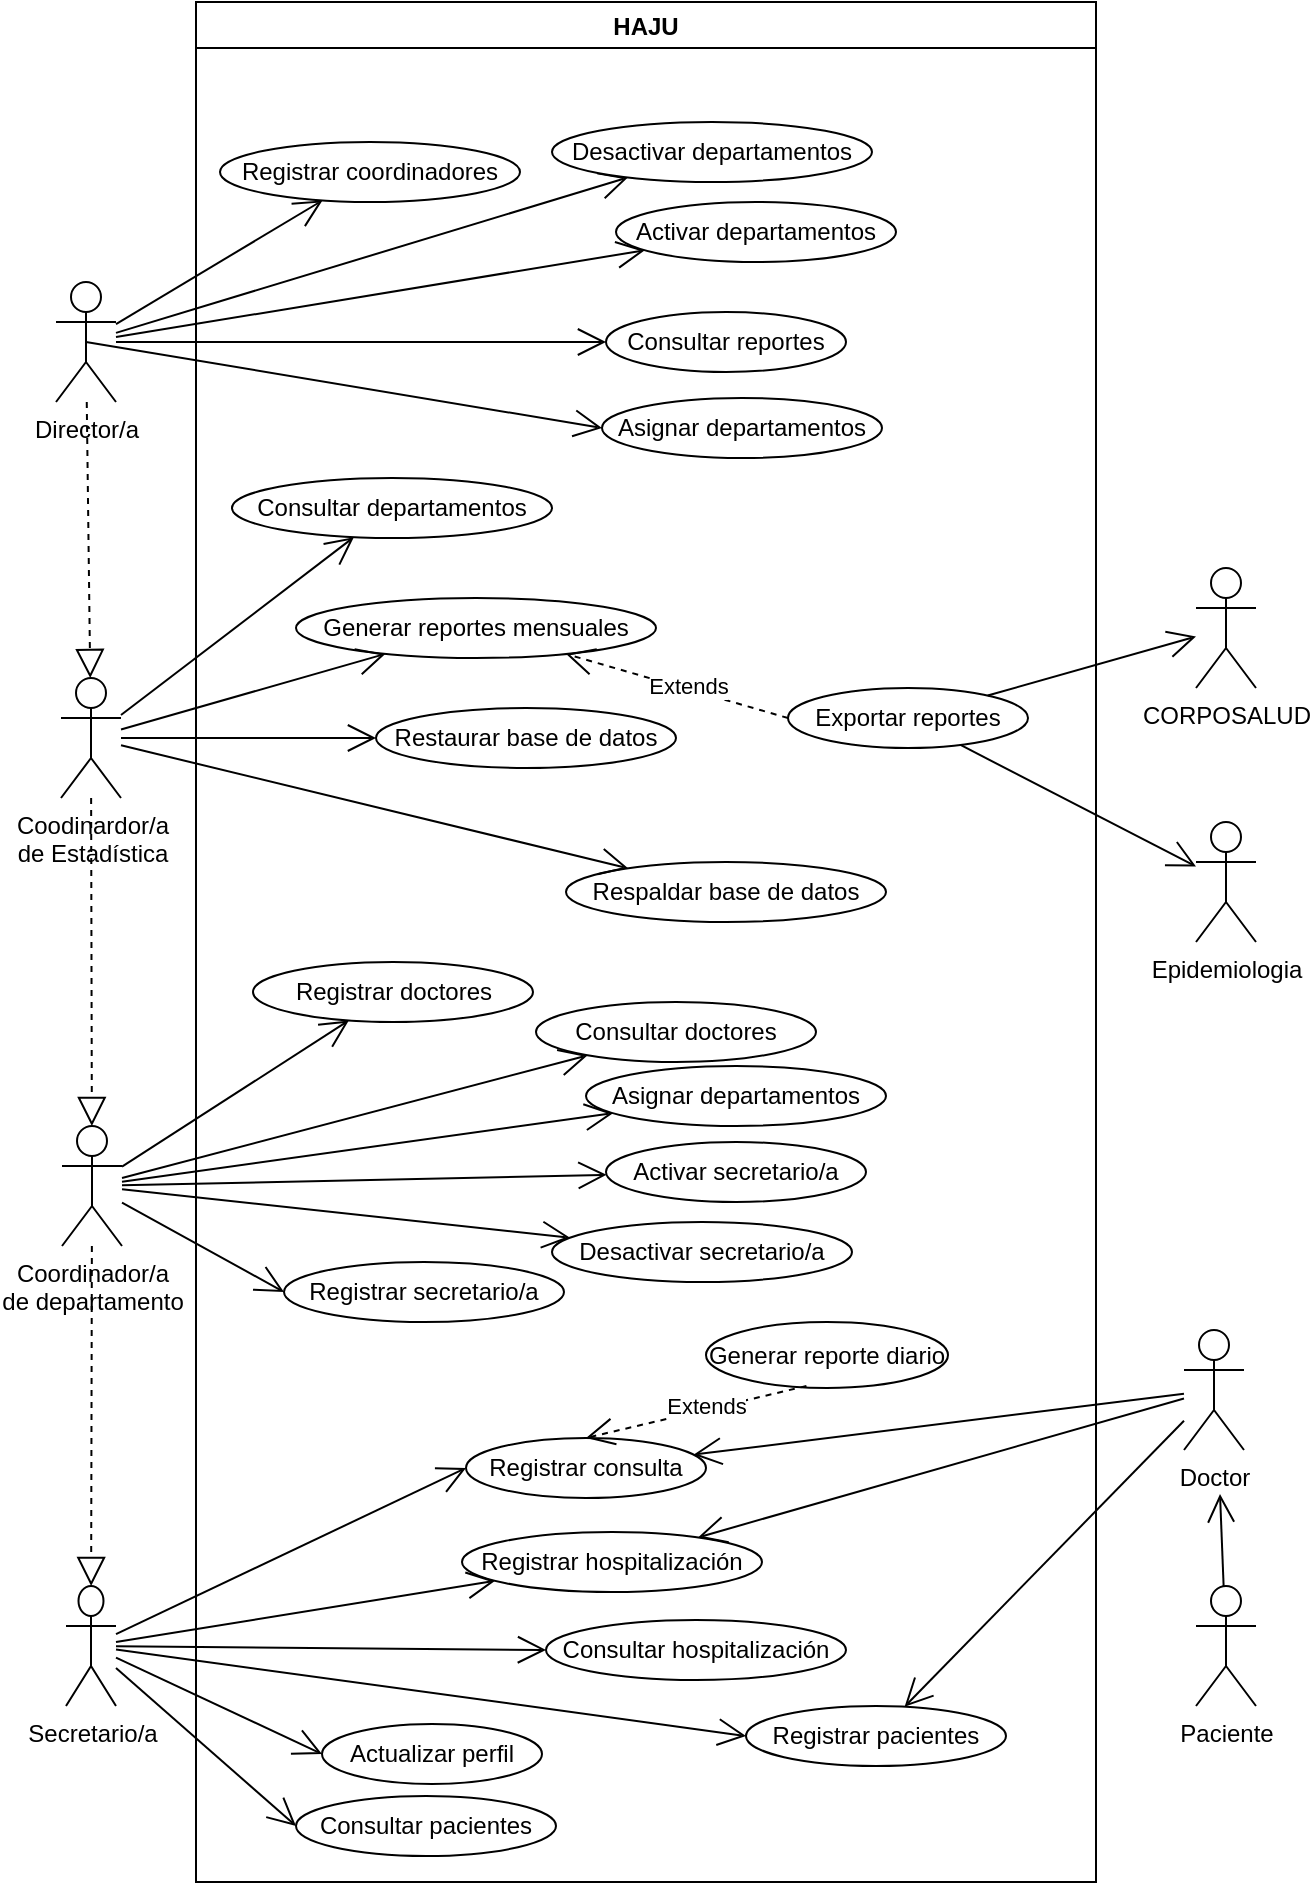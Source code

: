 <mxfile version="26.2.2" pages="6">
  <diagram id="YdMwUvINqYbnvXrnO3Ak" name="Casos de Uso General">
    <mxGraphModel dx="1044" dy="674" grid="0" gridSize="10" guides="1" tooltips="1" connect="1" arrows="1" fold="1" page="1" pageScale="1" pageWidth="700" pageHeight="1000" math="0" shadow="0">
      <root>
        <mxCell id="0" />
        <mxCell id="1" parent="0" />
        <mxCell id="u5gRbtWGJD1dkOsfMEQi-44" value="" style="endArrow=open;endFill=1;endSize=12;html=1;rounded=0;" parent="1" source="u5gRbtWGJD1dkOsfMEQi-49" target="u5gRbtWGJD1dkOsfMEQi-18" edge="1">
          <mxGeometry width="160" relative="1" as="geometry">
            <mxPoint x="156.614" y="221.629" as="sourcePoint" />
            <mxPoint x="219" y="165" as="targetPoint" />
          </mxGeometry>
        </mxCell>
        <mxCell id="u5gRbtWGJD1dkOsfMEQi-45" value="" style="endArrow=open;endFill=1;endSize=12;html=1;rounded=0;" parent="1" source="u5gRbtWGJD1dkOsfMEQi-49" target="u5gRbtWGJD1dkOsfMEQi-17" edge="1">
          <mxGeometry width="160" relative="1" as="geometry">
            <mxPoint x="157.469" y="228.426" as="sourcePoint" />
            <mxPoint x="416.934" y="167.637" as="targetPoint" />
          </mxGeometry>
        </mxCell>
        <mxCell id="u5gRbtWGJD1dkOsfMEQi-1" value="Secretario/a" style="shape=umlActor;verticalLabelPosition=bottom;verticalAlign=top;html=1;outlineConnect=0;" parent="1" vertex="1">
          <mxGeometry x="45" y="832" width="25" height="60" as="geometry" />
        </mxCell>
        <mxCell id="u5gRbtWGJD1dkOsfMEQi-2" value="HAJU" style="swimlane;" parent="1" vertex="1">
          <mxGeometry x="110" y="40" width="450" height="940" as="geometry" />
        </mxCell>
        <mxCell id="u5gRbtWGJD1dkOsfMEQi-3" value="Registrar pacientes" style="ellipse;whiteSpace=wrap;html=1;" parent="u5gRbtWGJD1dkOsfMEQi-2" vertex="1">
          <mxGeometry x="275" y="852" width="130" height="30" as="geometry" />
        </mxCell>
        <mxCell id="u5gRbtWGJD1dkOsfMEQi-4" value="Actualizar perfil" style="ellipse;whiteSpace=wrap;html=1;" parent="u5gRbtWGJD1dkOsfMEQi-2" vertex="1">
          <mxGeometry x="63" y="861" width="110" height="30" as="geometry" />
        </mxCell>
        <mxCell id="u5gRbtWGJD1dkOsfMEQi-5" value="Registrar consulta" style="ellipse;whiteSpace=wrap;html=1;" parent="u5gRbtWGJD1dkOsfMEQi-2" vertex="1">
          <mxGeometry x="135" y="718" width="120" height="30" as="geometry" />
        </mxCell>
        <mxCell id="u5gRbtWGJD1dkOsfMEQi-6" value="Registrar secretario/a" style="ellipse;whiteSpace=wrap;html=1;" parent="u5gRbtWGJD1dkOsfMEQi-2" vertex="1">
          <mxGeometry x="44" y="630" width="140" height="30" as="geometry" />
        </mxCell>
        <mxCell id="u5gRbtWGJD1dkOsfMEQi-8" value="Respaldar base de datos" style="ellipse;whiteSpace=wrap;html=1;" parent="u5gRbtWGJD1dkOsfMEQi-2" vertex="1">
          <mxGeometry x="185" y="430" width="160" height="30" as="geometry" />
        </mxCell>
        <mxCell id="u5gRbtWGJD1dkOsfMEQi-9" value="Desactivar secretario/a" style="ellipse;whiteSpace=wrap;html=1;" parent="u5gRbtWGJD1dkOsfMEQi-2" vertex="1">
          <mxGeometry x="178" y="610" width="150" height="30" as="geometry" />
        </mxCell>
        <mxCell id="u5gRbtWGJD1dkOsfMEQi-10" value="Consultar departamentos" style="ellipse;whiteSpace=wrap;html=1;" parent="u5gRbtWGJD1dkOsfMEQi-2" vertex="1">
          <mxGeometry x="18" y="238" width="160" height="30" as="geometry" />
        </mxCell>
        <mxCell id="u5gRbtWGJD1dkOsfMEQi-11" value="Generar reportes mensuales" style="ellipse;whiteSpace=wrap;html=1;" parent="u5gRbtWGJD1dkOsfMEQi-2" vertex="1">
          <mxGeometry x="50" y="298" width="180" height="30" as="geometry" />
        </mxCell>
        <mxCell id="u5gRbtWGJD1dkOsfMEQi-12" value="Extends" style="endArrow=open;endSize=12;dashed=1;html=1;rounded=0;exitX=0;exitY=0.5;exitDx=0;exitDy=0;" parent="u5gRbtWGJD1dkOsfMEQi-2" source="u5gRbtWGJD1dkOsfMEQi-13" target="u5gRbtWGJD1dkOsfMEQi-11" edge="1">
          <mxGeometry x="-0.092" y="-2" width="160" relative="1" as="geometry">
            <mxPoint x="470" y="360" as="sourcePoint" />
            <mxPoint x="410" y="360" as="targetPoint" />
            <mxPoint as="offset" />
          </mxGeometry>
        </mxCell>
        <mxCell id="u5gRbtWGJD1dkOsfMEQi-13" value="Exportar reportes" style="ellipse;whiteSpace=wrap;html=1;" parent="u5gRbtWGJD1dkOsfMEQi-2" vertex="1">
          <mxGeometry x="296" y="343" width="120" height="30" as="geometry" />
        </mxCell>
        <mxCell id="u5gRbtWGJD1dkOsfMEQi-14" value="Restaurar base de datos" style="ellipse;whiteSpace=wrap;html=1;" parent="u5gRbtWGJD1dkOsfMEQi-2" vertex="1">
          <mxGeometry x="90" y="353" width="150" height="30" as="geometry" />
        </mxCell>
        <mxCell id="u5gRbtWGJD1dkOsfMEQi-15" value="Asignar departamentos" style="ellipse;whiteSpace=wrap;html=1;" parent="u5gRbtWGJD1dkOsfMEQi-2" vertex="1">
          <mxGeometry x="195" y="532" width="150" height="30" as="geometry" />
        </mxCell>
        <mxCell id="u5gRbtWGJD1dkOsfMEQi-16" value="Registrar coordinadores" style="ellipse;whiteSpace=wrap;html=1;" parent="u5gRbtWGJD1dkOsfMEQi-2" vertex="1">
          <mxGeometry x="12" y="70" width="150" height="30" as="geometry" />
        </mxCell>
        <mxCell id="u5gRbtWGJD1dkOsfMEQi-17" value="Activar departamentos" style="ellipse;whiteSpace=wrap;html=1;" parent="u5gRbtWGJD1dkOsfMEQi-2" vertex="1">
          <mxGeometry x="210" y="100" width="140" height="30" as="geometry" />
        </mxCell>
        <mxCell id="u5gRbtWGJD1dkOsfMEQi-18" value="Desactivar departamentos" style="ellipse;whiteSpace=wrap;html=1;" parent="u5gRbtWGJD1dkOsfMEQi-2" vertex="1">
          <mxGeometry x="178" y="60" width="160" height="30" as="geometry" />
        </mxCell>
        <mxCell id="u5gRbtWGJD1dkOsfMEQi-19" value="Consultar pacientes" style="ellipse;whiteSpace=wrap;html=1;" parent="u5gRbtWGJD1dkOsfMEQi-2" vertex="1">
          <mxGeometry x="50" y="897" width="130" height="30" as="geometry" />
        </mxCell>
        <mxCell id="u5gRbtWGJD1dkOsfMEQi-20" value="Consultar reportes" style="ellipse;whiteSpace=wrap;html=1;" parent="u5gRbtWGJD1dkOsfMEQi-2" vertex="1">
          <mxGeometry x="205" y="155" width="120" height="30" as="geometry" />
        </mxCell>
        <mxCell id="u5gRbtWGJD1dkOsfMEQi-53" value="Activar secretario/a" style="ellipse;whiteSpace=wrap;html=1;" parent="u5gRbtWGJD1dkOsfMEQi-2" vertex="1">
          <mxGeometry x="205" y="570" width="130" height="30" as="geometry" />
        </mxCell>
        <mxCell id="xFMsWOea5rgn86wC7oIW-1" value="Registrar hospitalización" style="ellipse;whiteSpace=wrap;html=1;" parent="u5gRbtWGJD1dkOsfMEQi-2" vertex="1">
          <mxGeometry x="133" y="765" width="150" height="30" as="geometry" />
        </mxCell>
        <mxCell id="Z0YdN7W_2wlCEUZHqPBJ-1" value="Registrar doctores" style="ellipse;whiteSpace=wrap;html=1;" parent="u5gRbtWGJD1dkOsfMEQi-2" vertex="1">
          <mxGeometry x="28.5" y="480" width="140" height="30" as="geometry" />
        </mxCell>
        <mxCell id="Z0YdN7W_2wlCEUZHqPBJ-2" value="Consultar doctores" style="ellipse;whiteSpace=wrap;html=1;" parent="u5gRbtWGJD1dkOsfMEQi-2" vertex="1">
          <mxGeometry x="170" y="500" width="140" height="30" as="geometry" />
        </mxCell>
        <mxCell id="PCSfmW5dSYxrQS-onA_H-1" value="Asignar departamentos" style="ellipse;whiteSpace=wrap;html=1;" parent="u5gRbtWGJD1dkOsfMEQi-2" vertex="1">
          <mxGeometry x="203" y="198" width="140" height="30" as="geometry" />
        </mxCell>
        <mxCell id="PCSfmW5dSYxrQS-onA_H-3" value="Generar reporte diario" style="ellipse;whiteSpace=wrap;html=1;" parent="u5gRbtWGJD1dkOsfMEQi-2" vertex="1">
          <mxGeometry x="255" y="660" width="121" height="33" as="geometry" />
        </mxCell>
        <mxCell id="PCSfmW5dSYxrQS-onA_H-4" value="Extends" style="endArrow=open;endSize=12;dashed=1;html=1;rounded=0;exitX=0.415;exitY=0.97;exitDx=0;exitDy=0;entryX=0.5;entryY=0;entryDx=0;entryDy=0;exitPerimeter=0;" parent="u5gRbtWGJD1dkOsfMEQi-2" source="PCSfmW5dSYxrQS-onA_H-3" target="u5gRbtWGJD1dkOsfMEQi-5" edge="1">
          <mxGeometry x="-0.092" y="-2" width="160" relative="1" as="geometry">
            <mxPoint x="227" y="699" as="sourcePoint" />
            <mxPoint x="116" y="667" as="targetPoint" />
            <mxPoint as="offset" />
          </mxGeometry>
        </mxCell>
        <mxCell id="CD92IbAE5GZnMQbsDFPe-1" value="Consultar hospitalización" style="ellipse;whiteSpace=wrap;html=1;" vertex="1" parent="u5gRbtWGJD1dkOsfMEQi-2">
          <mxGeometry x="175" y="809" width="150" height="30" as="geometry" />
        </mxCell>
        <mxCell id="u5gRbtWGJD1dkOsfMEQi-21" value="Paciente" style="shape=umlActor;verticalLabelPosition=bottom;verticalAlign=top;html=1;" parent="1" vertex="1">
          <mxGeometry x="610" y="832" width="30" height="60" as="geometry" />
        </mxCell>
        <mxCell id="u5gRbtWGJD1dkOsfMEQi-22" value="" style="endArrow=open;endFill=1;endSize=12;html=1;rounded=0;entryX=0;entryY=0.5;entryDx=0;entryDy=0;" parent="1" source="u5gRbtWGJD1dkOsfMEQi-1" target="u5gRbtWGJD1dkOsfMEQi-5" edge="1">
          <mxGeometry width="160" relative="1" as="geometry">
            <mxPoint x="155" y="814.5" as="sourcePoint" />
            <mxPoint x="385" y="779.5" as="targetPoint" />
          </mxGeometry>
        </mxCell>
        <mxCell id="u5gRbtWGJD1dkOsfMEQi-23" value="" style="endArrow=open;endFill=1;endSize=12;html=1;rounded=0;entryX=0;entryY=0.5;entryDx=0;entryDy=0;" parent="1" source="u5gRbtWGJD1dkOsfMEQi-1" target="u5gRbtWGJD1dkOsfMEQi-19" edge="1">
          <mxGeometry width="160" relative="1" as="geometry">
            <mxPoint x="155" y="832" as="sourcePoint" />
            <mxPoint x="315" y="836.5" as="targetPoint" />
          </mxGeometry>
        </mxCell>
        <mxCell id="u5gRbtWGJD1dkOsfMEQi-24" value="" style="endArrow=open;endFill=1;endSize=12;html=1;rounded=0;entryX=0;entryY=0.5;entryDx=0;entryDy=0;" parent="1" source="u5gRbtWGJD1dkOsfMEQi-1" target="u5gRbtWGJD1dkOsfMEQi-3" edge="1">
          <mxGeometry width="160" relative="1" as="geometry">
            <mxPoint x="155" y="842" as="sourcePoint" />
            <mxPoint x="315" y="842" as="targetPoint" />
          </mxGeometry>
        </mxCell>
        <mxCell id="u5gRbtWGJD1dkOsfMEQi-25" value="" style="endArrow=open;endFill=1;endSize=12;html=1;rounded=0;entryX=0;entryY=0.5;entryDx=0;entryDy=0;" parent="1" source="u5gRbtWGJD1dkOsfMEQi-1" target="u5gRbtWGJD1dkOsfMEQi-4" edge="1">
          <mxGeometry width="160" relative="1" as="geometry">
            <mxPoint x="155" y="852" as="sourcePoint" />
            <mxPoint x="235" y="837" as="targetPoint" />
          </mxGeometry>
        </mxCell>
        <mxCell id="u5gRbtWGJD1dkOsfMEQi-27" value="Coordinador/a&lt;br&gt;de departamento" style="shape=umlActor;verticalLabelPosition=bottom;verticalAlign=top;html=1;" parent="1" vertex="1">
          <mxGeometry x="43" y="602" width="30" height="60" as="geometry" />
        </mxCell>
        <mxCell id="u5gRbtWGJD1dkOsfMEQi-28" value="" style="endArrow=open;endFill=1;endSize=12;html=1;rounded=0;entryX=0;entryY=0.5;entryDx=0;entryDy=0;" parent="1" source="u5gRbtWGJD1dkOsfMEQi-27" target="u5gRbtWGJD1dkOsfMEQi-6" edge="1">
          <mxGeometry width="160" relative="1" as="geometry">
            <mxPoint x="135" y="519.5" as="sourcePoint" />
            <mxPoint x="245" y="474.5" as="targetPoint" />
          </mxGeometry>
        </mxCell>
        <mxCell id="u5gRbtWGJD1dkOsfMEQi-30" value="Coodinardor/a&lt;br&gt;de Estadística" style="shape=umlActor;verticalLabelPosition=bottom;verticalAlign=top;html=1;" parent="1" vertex="1">
          <mxGeometry x="42.5" y="378" width="30" height="60" as="geometry" />
        </mxCell>
        <mxCell id="u5gRbtWGJD1dkOsfMEQi-31" value="" style="endArrow=open;endFill=1;endSize=12;html=1;rounded=0;" parent="1" source="u5gRbtWGJD1dkOsfMEQi-30" target="u5gRbtWGJD1dkOsfMEQi-10" edge="1">
          <mxGeometry width="160" relative="1" as="geometry">
            <mxPoint x="130" y="420" as="sourcePoint" />
            <mxPoint x="255" y="369.99" as="targetPoint" />
          </mxGeometry>
        </mxCell>
        <mxCell id="u5gRbtWGJD1dkOsfMEQi-32" value="" style="endArrow=open;endFill=1;endSize=12;html=1;rounded=0;" parent="1" source="u5gRbtWGJD1dkOsfMEQi-30" target="u5gRbtWGJD1dkOsfMEQi-8" edge="1">
          <mxGeometry width="160" relative="1" as="geometry">
            <mxPoint x="165" y="460.01" as="sourcePoint" />
            <mxPoint x="290" y="410" as="targetPoint" />
          </mxGeometry>
        </mxCell>
        <mxCell id="u5gRbtWGJD1dkOsfMEQi-33" value="" style="endArrow=open;endFill=1;endSize=12;html=1;rounded=0;" parent="1" source="u5gRbtWGJD1dkOsfMEQi-30" target="u5gRbtWGJD1dkOsfMEQi-11" edge="1">
          <mxGeometry width="160" relative="1" as="geometry">
            <mxPoint x="130" y="430.01" as="sourcePoint" />
            <mxPoint x="545" y="348" as="targetPoint" />
          </mxGeometry>
        </mxCell>
        <mxCell id="u5gRbtWGJD1dkOsfMEQi-35" value="CORPOSALUD" style="shape=umlActor;verticalLabelPosition=bottom;verticalAlign=top;html=1;" parent="1" vertex="1">
          <mxGeometry x="610" y="323" width="30" height="60" as="geometry" />
        </mxCell>
        <mxCell id="u5gRbtWGJD1dkOsfMEQi-36" value="" style="endArrow=open;endFill=1;endSize=12;html=1;rounded=0;" parent="1" source="u5gRbtWGJD1dkOsfMEQi-13" target="u5gRbtWGJD1dkOsfMEQi-35" edge="1">
          <mxGeometry width="160" relative="1" as="geometry">
            <mxPoint x="141" y="370" as="sourcePoint" />
            <mxPoint x="266" y="319.99" as="targetPoint" />
          </mxGeometry>
        </mxCell>
        <mxCell id="u5gRbtWGJD1dkOsfMEQi-37" value="Epidemiologia" style="shape=umlActor;verticalLabelPosition=bottom;verticalAlign=top;html=1;" parent="1" vertex="1">
          <mxGeometry x="610" y="450" width="30" height="60" as="geometry" />
        </mxCell>
        <mxCell id="u5gRbtWGJD1dkOsfMEQi-38" value="" style="endArrow=open;endFill=1;endSize=12;html=1;rounded=0;" parent="1" source="u5gRbtWGJD1dkOsfMEQi-13" target="u5gRbtWGJD1dkOsfMEQi-37" edge="1">
          <mxGeometry width="160" relative="1" as="geometry">
            <mxPoint x="175" y="368" as="sourcePoint" />
            <mxPoint x="280" y="358" as="targetPoint" />
          </mxGeometry>
        </mxCell>
        <mxCell id="u5gRbtWGJD1dkOsfMEQi-39" value="" style="endArrow=open;endFill=1;endSize=12;html=1;rounded=0;" parent="1" source="u5gRbtWGJD1dkOsfMEQi-27" target="u5gRbtWGJD1dkOsfMEQi-15" edge="1">
          <mxGeometry width="160" relative="1" as="geometry">
            <mxPoint x="156.45" y="220.895" as="sourcePoint" />
            <mxPoint x="585" y="360" as="targetPoint" />
          </mxGeometry>
        </mxCell>
        <mxCell id="u5gRbtWGJD1dkOsfMEQi-40" value="" style="endArrow=open;endFill=1;endSize=12;html=1;rounded=0;" parent="1" source="u5gRbtWGJD1dkOsfMEQi-49" target="u5gRbtWGJD1dkOsfMEQi-16" edge="1">
          <mxGeometry width="160" relative="1" as="geometry">
            <mxPoint x="148.612" y="204.859" as="sourcePoint" />
            <mxPoint x="760.179" y="270.842" as="targetPoint" />
          </mxGeometry>
        </mxCell>
        <mxCell id="u5gRbtWGJD1dkOsfMEQi-41" value="" style="endArrow=open;endFill=1;endSize=12;html=1;rounded=0;entryX=0;entryY=0.5;entryDx=0;entryDy=0;" parent="1" source="u5gRbtWGJD1dkOsfMEQi-49" target="u5gRbtWGJD1dkOsfMEQi-20" edge="1">
          <mxGeometry width="160" relative="1" as="geometry">
            <mxPoint x="154.808" y="244.426" as="sourcePoint" />
            <mxPoint x="585" y="380" as="targetPoint" />
          </mxGeometry>
        </mxCell>
        <mxCell id="u5gRbtWGJD1dkOsfMEQi-42" value="" style="endArrow=block;dashed=1;endFill=0;endSize=12;html=1;rounded=0;" parent="1" source="u5gRbtWGJD1dkOsfMEQi-27" target="u5gRbtWGJD1dkOsfMEQi-1" edge="1">
          <mxGeometry width="160" relative="1" as="geometry">
            <mxPoint x="362.5" y="510" as="sourcePoint" />
            <mxPoint x="522.5" y="510" as="targetPoint" />
          </mxGeometry>
        </mxCell>
        <mxCell id="u5gRbtWGJD1dkOsfMEQi-46" value="" style="endArrow=open;endFill=1;endSize=12;html=1;rounded=0;" parent="1" source="u5gRbtWGJD1dkOsfMEQi-30" target="u5gRbtWGJD1dkOsfMEQi-14" edge="1">
          <mxGeometry width="160" relative="1" as="geometry">
            <mxPoint x="880" y="478" as="sourcePoint" />
            <mxPoint x="656" y="485" as="targetPoint" />
          </mxGeometry>
        </mxCell>
        <mxCell id="u5gRbtWGJD1dkOsfMEQi-47" value="" style="endArrow=open;endFill=1;endSize=12;html=1;rounded=0;" parent="1" source="u5gRbtWGJD1dkOsfMEQi-27" target="u5gRbtWGJD1dkOsfMEQi-9" edge="1">
          <mxGeometry width="160" relative="1" as="geometry">
            <mxPoint x="130" y="502" as="sourcePoint" />
            <mxPoint x="219" y="537" as="targetPoint" />
          </mxGeometry>
        </mxCell>
        <mxCell id="u5gRbtWGJD1dkOsfMEQi-48" value="" style="endArrow=block;dashed=1;endFill=0;endSize=12;html=1;rounded=0;" parent="1" source="u5gRbtWGJD1dkOsfMEQi-30" target="u5gRbtWGJD1dkOsfMEQi-27" edge="1">
          <mxGeometry width="160" relative="1" as="geometry">
            <mxPoint x="67.5" y="532" as="sourcePoint" />
            <mxPoint x="67.5" y="632" as="targetPoint" />
          </mxGeometry>
        </mxCell>
        <mxCell id="u5gRbtWGJD1dkOsfMEQi-49" value="Director/a" style="shape=umlActor;verticalLabelPosition=bottom;verticalAlign=top;html=1;" parent="1" vertex="1">
          <mxGeometry x="40" y="180" width="30" height="60" as="geometry" />
        </mxCell>
        <mxCell id="u5gRbtWGJD1dkOsfMEQi-52" value="" style="endArrow=block;dashed=1;endFill=0;endSize=12;html=1;rounded=0;" parent="1" source="u5gRbtWGJD1dkOsfMEQi-49" target="u5gRbtWGJD1dkOsfMEQi-30" edge="1">
          <mxGeometry width="160" relative="1" as="geometry">
            <mxPoint x="65.528" y="390" as="sourcePoint" />
            <mxPoint x="66.972" y="472" as="targetPoint" />
          </mxGeometry>
        </mxCell>
        <mxCell id="u5gRbtWGJD1dkOsfMEQi-54" value="" style="endArrow=open;endFill=1;endSize=12;html=1;rounded=0;" parent="1" source="u5gRbtWGJD1dkOsfMEQi-27" target="u5gRbtWGJD1dkOsfMEQi-53" edge="1">
          <mxGeometry width="160" relative="1" as="geometry">
            <mxPoint x="82.5" y="504.793" as="sourcePoint" />
            <mxPoint x="254.73" y="536.861" as="targetPoint" />
          </mxGeometry>
        </mxCell>
        <mxCell id="xFMsWOea5rgn86wC7oIW-3" value="" style="endArrow=open;endFill=1;endSize=12;html=1;rounded=0;" parent="1" source="u5gRbtWGJD1dkOsfMEQi-1" target="xFMsWOea5rgn86wC7oIW-1" edge="1">
          <mxGeometry width="160" relative="1" as="geometry">
            <mxPoint x="80" y="869.603" as="sourcePoint" />
            <mxPoint x="250.0" y="837" as="targetPoint" />
          </mxGeometry>
        </mxCell>
        <mxCell id="xFMsWOea5rgn86wC7oIW-5" value="" style="endArrow=open;endFill=1;endSize=12;html=1;rounded=0;" parent="1" source="yTaZ8ONYGhB32LB-4L3x-1" target="u5gRbtWGJD1dkOsfMEQi-3" edge="1">
          <mxGeometry width="160" relative="1" as="geometry">
            <mxPoint x="80" y="872.02" as="sourcePoint" />
            <mxPoint x="456" y="815" as="targetPoint" />
          </mxGeometry>
        </mxCell>
        <mxCell id="xFMsWOea5rgn86wC7oIW-6" value="" style="endArrow=open;endFill=1;endSize=12;html=1;rounded=0;" parent="1" source="yTaZ8ONYGhB32LB-4L3x-1" target="u5gRbtWGJD1dkOsfMEQi-5" edge="1">
          <mxGeometry width="160" relative="1" as="geometry">
            <mxPoint x="616" y="774" as="sourcePoint" />
            <mxPoint x="531" y="715" as="targetPoint" />
          </mxGeometry>
        </mxCell>
        <mxCell id="xFMsWOea5rgn86wC7oIW-7" value="" style="endArrow=open;endFill=1;endSize=12;html=1;rounded=0;" parent="1" source="yTaZ8ONYGhB32LB-4L3x-1" target="xFMsWOea5rgn86wC7oIW-1" edge="1">
          <mxGeometry width="160" relative="1" as="geometry">
            <mxPoint x="462" y="694" as="sourcePoint" />
            <mxPoint x="610" y="910" as="targetPoint" />
          </mxGeometry>
        </mxCell>
        <mxCell id="Z0YdN7W_2wlCEUZHqPBJ-3" value="" style="endArrow=open;endFill=1;endSize=12;html=1;rounded=0;" parent="1" source="u5gRbtWGJD1dkOsfMEQi-27" target="Z0YdN7W_2wlCEUZHqPBJ-2" edge="1">
          <mxGeometry width="160" relative="1" as="geometry">
            <mxPoint x="83" y="640.454" as="sourcePoint" />
            <mxPoint x="263.33" y="621.871" as="targetPoint" />
          </mxGeometry>
        </mxCell>
        <mxCell id="Z0YdN7W_2wlCEUZHqPBJ-4" value="" style="endArrow=open;endFill=1;endSize=12;html=1;rounded=0;" parent="1" source="u5gRbtWGJD1dkOsfMEQi-27" target="Z0YdN7W_2wlCEUZHqPBJ-1" edge="1">
          <mxGeometry width="160" relative="1" as="geometry">
            <mxPoint x="83" y="638.089" as="sourcePoint" />
            <mxPoint x="280.551" y="586.588" as="targetPoint" />
          </mxGeometry>
        </mxCell>
        <mxCell id="yTaZ8ONYGhB32LB-4L3x-1" value="Doctor" style="shape=umlActor;verticalLabelPosition=bottom;verticalAlign=top;html=1;" parent="1" vertex="1">
          <mxGeometry x="604" y="704" width="30" height="60" as="geometry" />
        </mxCell>
        <mxCell id="yTaZ8ONYGhB32LB-4L3x-2" value="" style="endArrow=open;endFill=1;endSize=12;html=1;rounded=0;" parent="1" source="u5gRbtWGJD1dkOsfMEQi-21" edge="1">
          <mxGeometry width="160" relative="1" as="geometry">
            <mxPoint x="438" y="858" as="sourcePoint" />
            <mxPoint x="622" y="786" as="targetPoint" />
          </mxGeometry>
        </mxCell>
        <mxCell id="PCSfmW5dSYxrQS-onA_H-2" value="" style="endArrow=open;endFill=1;endSize=12;html=1;rounded=0;entryX=0;entryY=0.5;entryDx=0;entryDy=0;exitX=0.5;exitY=0.5;exitDx=0;exitDy=0;exitPerimeter=0;" parent="1" source="u5gRbtWGJD1dkOsfMEQi-49" target="PCSfmW5dSYxrQS-onA_H-1" edge="1">
          <mxGeometry width="160" relative="1" as="geometry">
            <mxPoint x="182" y="248" as="sourcePoint" />
            <mxPoint x="427" y="248" as="targetPoint" />
          </mxGeometry>
        </mxCell>
        <mxCell id="CD92IbAE5GZnMQbsDFPe-3" value="" style="endArrow=open;endFill=1;endSize=12;html=1;rounded=0;entryX=0;entryY=0.5;entryDx=0;entryDy=0;" edge="1" parent="1" source="u5gRbtWGJD1dkOsfMEQi-1" target="CD92IbAE5GZnMQbsDFPe-1">
          <mxGeometry width="160" relative="1" as="geometry">
            <mxPoint x="256" y="854" as="sourcePoint" />
            <mxPoint x="446" y="823" as="targetPoint" />
          </mxGeometry>
        </mxCell>
      </root>
    </mxGraphModel>
  </diagram>
  <diagram id="36F2GiRFaIojm_uaNihs" name="Secuencia">
    <mxGraphModel dx="1044" dy="1501" grid="1" gridSize="10" guides="1" tooltips="1" connect="1" arrows="1" fold="1" page="1" pageScale="1" pageWidth="1169" pageHeight="827" math="0" shadow="0">
      <root>
        <mxCell id="0" />
        <mxCell id="1" parent="0" />
        <mxCell id="X_EaoW4iF0I72Df7VSEH-1" value="CorpSalud" style="shape=umlLifeline;perimeter=lifelinePerimeter;whiteSpace=wrap;container=1;dropTarget=0;collapsible=0;recursiveResize=0;outlineConnect=0;portConstraint=eastwest;newEdgeStyle={&quot;edgeStyle&quot;:&quot;elbowEdgeStyle&quot;,&quot;elbow&quot;:&quot;vertical&quot;,&quot;curved&quot;:0,&quot;rounded&quot;:0};size=65;" parent="1" vertex="1">
          <mxGeometry x="130" y="-130" width="150" height="1180" as="geometry" />
        </mxCell>
        <mxCell id="X_EaoW4iF0I72Df7VSEH-2" value="Doctor/a" style="shape=umlLifeline;perimeter=lifelinePerimeter;whiteSpace=wrap;container=1;dropTarget=0;collapsible=0;recursiveResize=0;outlineConnect=0;portConstraint=eastwest;newEdgeStyle={&quot;edgeStyle&quot;:&quot;elbowEdgeStyle&quot;,&quot;elbow&quot;:&quot;vertical&quot;,&quot;curved&quot;:0,&quot;rounded&quot;:0};size=65;" parent="1" vertex="1">
          <mxGeometry x="330" y="-130" width="150" height="1220" as="geometry" />
        </mxCell>
        <mxCell id="IoVPUhkXLZubuoiTV839-1" value="" style="html=1;points=[[0,0,0,0,5],[0,1,0,0,-5],[1,0,0,0,5],[1,1,0,0,-5]];perimeter=orthogonalPerimeter;outlineConnect=0;targetShapes=umlLifeline;portConstraint=eastwest;newEdgeStyle={&quot;curved&quot;:0,&quot;rounded&quot;:0};" vertex="1" parent="X_EaoW4iF0I72Df7VSEH-2">
          <mxGeometry x="70" y="80" width="10" height="100" as="geometry" />
        </mxCell>
        <mxCell id="IoVPUhkXLZubuoiTV839-14" value="" style="html=1;points=[[0,0,0,0,5],[0,1,0,0,-5],[1,0,0,0,5],[1,1,0,0,-5]];perimeter=orthogonalPerimeter;outlineConnect=0;targetShapes=umlLifeline;portConstraint=eastwest;newEdgeStyle={&quot;curved&quot;:0,&quot;rounded&quot;:0};" vertex="1" parent="X_EaoW4iF0I72Df7VSEH-2">
          <mxGeometry x="70" y="440" width="10" height="160" as="geometry" />
        </mxCell>
        <mxCell id="X_EaoW4iF0I72Df7VSEH-3" value="Secretario" style="shape=umlLifeline;perimeter=lifelinePerimeter;whiteSpace=wrap;container=1;dropTarget=0;collapsible=0;recursiveResize=0;outlineConnect=0;portConstraint=eastwest;newEdgeStyle={&quot;edgeStyle&quot;:&quot;elbowEdgeStyle&quot;,&quot;elbow&quot;:&quot;vertical&quot;,&quot;curved&quot;:0,&quot;rounded&quot;:0};size=65;" parent="1" vertex="1">
          <mxGeometry x="530" y="-130" width="150" height="1220" as="geometry" />
        </mxCell>
        <mxCell id="X_EaoW4iF0I72Df7VSEH-4" value="SistemaEstadisticas" style="shape=umlLifeline;perimeter=lifelinePerimeter;whiteSpace=wrap;container=1;dropTarget=0;collapsible=0;recursiveResize=0;outlineConnect=0;portConstraint=eastwest;newEdgeStyle={&quot;edgeStyle&quot;:&quot;elbowEdgeStyle&quot;,&quot;elbow&quot;:&quot;vertical&quot;,&quot;curved&quot;:0,&quot;rounded&quot;:0};size=65;" parent="1" vertex="1">
          <mxGeometry x="854" y="-130" width="155" height="1240" as="geometry" />
        </mxCell>
        <mxCell id="X_EaoW4iF0I72Df7VSEH-5" value="" style="points=[];perimeter=orthogonalPerimeter;outlineConnect=0;targetShapes=umlLifeline;portConstraint=eastwest;newEdgeStyle={&quot;edgeStyle&quot;:&quot;elbowEdgeStyle&quot;,&quot;elbow&quot;:&quot;vertical&quot;,&quot;curved&quot;:0,&quot;rounded&quot;:0}" parent="X_EaoW4iF0I72Df7VSEH-4" vertex="1">
          <mxGeometry x="72.5" y="616" width="10" height="294" as="geometry" />
        </mxCell>
        <mxCell id="X_EaoW4iF0I72Df7VSEH-6" value="" style="points=[];perimeter=orthogonalPerimeter;outlineConnect=0;targetShapes=umlLifeline;portConstraint=eastwest;newEdgeStyle={&quot;edgeStyle&quot;:&quot;elbowEdgeStyle&quot;,&quot;elbow&quot;:&quot;vertical&quot;,&quot;curved&quot;:0,&quot;rounded&quot;:0}" parent="X_EaoW4iF0I72Df7VSEH-4" vertex="1">
          <mxGeometry x="70.5" y="258" width="10" height="152" as="geometry" />
        </mxCell>
        <mxCell id="CvjP3u1RC5-8tR2K7hS8-8" value="" style="html=1;points=[[0,0,0,0,5],[0,1,0,0,-5],[1,0,0,0,5],[1,1,0,0,-5]];perimeter=orthogonalPerimeter;outlineConnect=0;targetShapes=umlLifeline;portConstraint=eastwest;newEdgeStyle={&quot;curved&quot;:0,&quot;rounded&quot;:0};" parent="X_EaoW4iF0I72Df7VSEH-4" vertex="1">
          <mxGeometry x="71" y="436" width="10" height="160" as="geometry" />
        </mxCell>
        <mxCell id="X_EaoW4iF0I72Df7VSEH-7" value="BD_Hospital" style="shape=umlLifeline;perimeter=lifelinePerimeter;whiteSpace=wrap;container=1;dropTarget=0;collapsible=0;recursiveResize=0;outlineConnect=0;portConstraint=eastwest;newEdgeStyle={&quot;edgeStyle&quot;:&quot;elbowEdgeStyle&quot;,&quot;elbow&quot;:&quot;vertical&quot;,&quot;curved&quot;:0,&quot;rounded&quot;:0};size=65;" parent="1" vertex="1">
          <mxGeometry x="1336" y="-130" width="150" height="982" as="geometry" />
        </mxCell>
        <mxCell id="IoVPUhkXLZubuoiTV839-7" value="" style="html=1;points=[[0,0,0,0,5],[0,1,0,0,-5],[1,0,0,0,5],[1,1,0,0,-5]];perimeter=orthogonalPerimeter;outlineConnect=0;targetShapes=umlLifeline;portConstraint=eastwest;newEdgeStyle={&quot;curved&quot;:0,&quot;rounded&quot;:0};" vertex="1" parent="X_EaoW4iF0I72Df7VSEH-7">
          <mxGeometry x="70" y="80" width="10" height="40" as="geometry" />
        </mxCell>
        <mxCell id="IoVPUhkXLZubuoiTV839-5" value="" style="html=1;points=[[0,0,0,0,5],[0,1,0,0,-5],[1,0,0,0,5],[1,1,0,0,-5]];perimeter=orthogonalPerimeter;outlineConnect=0;targetShapes=umlLifeline;portConstraint=eastwest;newEdgeStyle={&quot;curved&quot;:0,&quot;rounded&quot;:0};" vertex="1" parent="X_EaoW4iF0I72Df7VSEH-7">
          <mxGeometry x="70" y="130" width="10" height="40" as="geometry" />
        </mxCell>
        <mxCell id="IoVPUhkXLZubuoiTV839-6" value="verifica y guarda los dato" style="html=1;align=left;spacingLeft=2;endArrow=block;rounded=0;edgeStyle=orthogonalEdgeStyle;curved=0;rounded=0;" edge="1" target="IoVPUhkXLZubuoiTV839-5" parent="X_EaoW4iF0I72Df7VSEH-7">
          <mxGeometry relative="1" as="geometry">
            <mxPoint x="84" y="110" as="sourcePoint" />
            <Array as="points">
              <mxPoint x="100" y="140" />
            </Array>
          </mxGeometry>
        </mxCell>
        <mxCell id="X_EaoW4iF0I72Df7VSEH-8" value="Solicitar reporte mensual" style="verticalAlign=bottom;edgeStyle=elbowEdgeStyle;elbow=vertical;curved=0;rounded=0;endArrow=block;" parent="1" target="X_EaoW4iF0I72Df7VSEH-5" edge="1">
          <mxGeometry relative="1" as="geometry">
            <Array as="points">
              <mxPoint x="577" y="516" />
            </Array>
            <mxPoint x="204.5" y="516" as="sourcePoint" />
          </mxGeometry>
        </mxCell>
        <mxCell id="IQhS1-89355xfPvz2Kon-1" value="11" style="edgeLabel;html=1;align=center;verticalAlign=middle;resizable=0;points=[];" parent="X_EaoW4iF0I72Df7VSEH-8" vertex="1" connectable="0">
          <mxGeometry x="-0.963" y="3" relative="1" as="geometry">
            <mxPoint x="1" as="offset" />
          </mxGeometry>
        </mxCell>
        <mxCell id="X_EaoW4iF0I72Df7VSEH-9" value="Recopilar datos (Emergencia+Hospitalización)" style="verticalAlign=bottom;edgeStyle=elbowEdgeStyle;elbow=vertical;curved=0;rounded=0;endArrow=block;" parent="1" source="X_EaoW4iF0I72Df7VSEH-5" edge="1">
          <mxGeometry relative="1" as="geometry">
            <Array as="points">
              <mxPoint x="1182" y="570" />
            </Array>
            <mxPoint x="1410.5" y="570" as="targetPoint" />
          </mxGeometry>
        </mxCell>
        <mxCell id="IQhS1-89355xfPvz2Kon-2" value="2" style="edgeLabel;html=1;align=center;verticalAlign=middle;resizable=0;points=[];" parent="X_EaoW4iF0I72Df7VSEH-9" vertex="1" connectable="0">
          <mxGeometry x="-0.777" y="1" relative="1" as="geometry">
            <mxPoint as="offset" />
          </mxGeometry>
        </mxCell>
        <mxCell id="IoVPUhkXLZubuoiTV839-16" value="12" style="edgeLabel;html=1;align=center;verticalAlign=middle;resizable=0;points=[];" vertex="1" connectable="0" parent="X_EaoW4iF0I72Df7VSEH-9">
          <mxGeometry x="-0.761" relative="1" as="geometry">
            <mxPoint as="offset" />
          </mxGeometry>
        </mxCell>
        <mxCell id="X_EaoW4iF0I72Df7VSEH-10" value="Datos consolidados" style="verticalAlign=bottom;edgeStyle=elbowEdgeStyle;elbow=vertical;curved=0;rounded=0;dashed=1;dashPattern=2 3;endArrow=block;" parent="1" target="X_EaoW4iF0I72Df7VSEH-5" edge="1">
          <mxGeometry relative="1" as="geometry">
            <Array as="points">
              <mxPoint x="1185" y="624" />
            </Array>
            <mxPoint x="1410.5" y="624" as="sourcePoint" />
          </mxGeometry>
        </mxCell>
        <mxCell id="IQhS1-89355xfPvz2Kon-3" value="13" style="edgeLabel;html=1;align=center;verticalAlign=middle;resizable=0;points=[];" parent="X_EaoW4iF0I72Df7VSEH-10" vertex="1" connectable="0">
          <mxGeometry x="-0.272" y="1" relative="1" as="geometry">
            <mxPoint x="153" y="-8" as="offset" />
          </mxGeometry>
        </mxCell>
        <mxCell id="X_EaoW4iF0I72Df7VSEH-11" value="Generar indicadores KPI" style="curved=1;endArrow=block;rounded=0;" parent="1" source="X_EaoW4iF0I72Df7VSEH-5" target="X_EaoW4iF0I72Df7VSEH-5" edge="1">
          <mxGeometry x="0.085" y="-50" relative="1" as="geometry">
            <Array as="points">
              <mxPoint x="990" y="760" />
              <mxPoint x="1000" y="730" />
            </Array>
            <mxPoint as="offset" />
          </mxGeometry>
        </mxCell>
        <mxCell id="IQhS1-89355xfPvz2Kon-4" value="4" style="edgeLabel;html=1;align=center;verticalAlign=middle;resizable=0;points=[];" parent="X_EaoW4iF0I72Df7VSEH-11" vertex="1" connectable="0">
          <mxGeometry x="-0.748" y="1" relative="1" as="geometry">
            <mxPoint as="offset" />
          </mxGeometry>
        </mxCell>
        <mxCell id="IoVPUhkXLZubuoiTV839-17" value="14" style="edgeLabel;html=1;align=center;verticalAlign=middle;resizable=0;points=[];" vertex="1" connectable="0" parent="X_EaoW4iF0I72Df7VSEH-11">
          <mxGeometry x="-0.748" y="-1" relative="1" as="geometry">
            <mxPoint as="offset" />
          </mxGeometry>
        </mxCell>
        <mxCell id="X_EaoW4iF0I72Df7VSEH-12" value="Enviar reporte PDF/Excel" style="verticalAlign=bottom;edgeStyle=elbowEdgeStyle;elbow=vertical;curved=0;rounded=0;dashed=1;dashPattern=2 3;endArrow=block;" parent="1" source="X_EaoW4iF0I72Df7VSEH-5" edge="1">
          <mxGeometry relative="1" as="geometry">
            <Array as="points">
              <mxPoint x="578" y="762" />
            </Array>
            <mxPoint x="204.5" y="762" as="targetPoint" />
          </mxGeometry>
        </mxCell>
        <mxCell id="IQhS1-89355xfPvz2Kon-5" value="15" style="edgeLabel;html=1;align=center;verticalAlign=middle;resizable=0;points=[];" parent="X_EaoW4iF0I72Df7VSEH-12" vertex="1" connectable="0">
          <mxGeometry x="-0.918" y="-1" relative="1" as="geometry">
            <mxPoint as="offset" />
          </mxGeometry>
        </mxCell>
        <mxCell id="X_EaoW4iF0I72Df7VSEH-13" value="Registrar paciente (Historial Médico)" style="verticalAlign=bottom;edgeStyle=elbowEdgeStyle;elbow=vertical;curved=0;rounded=0;endArrow=block;" parent="1" edge="1">
          <mxGeometry relative="1" as="geometry">
            <Array as="points">
              <mxPoint x="775" y="149" />
            </Array>
            <mxPoint x="602.5" y="149" as="sourcePoint" />
            <mxPoint x="924.5" y="149" as="targetPoint" />
          </mxGeometry>
        </mxCell>
        <mxCell id="IoVPUhkXLZubuoiTV839-11" value="3" style="edgeLabel;html=1;align=center;verticalAlign=middle;resizable=0;points=[];" vertex="1" connectable="0" parent="X_EaoW4iF0I72Df7VSEH-13">
          <mxGeometry x="-0.74" y="1" relative="1" as="geometry">
            <mxPoint as="offset" />
          </mxGeometry>
        </mxCell>
        <mxCell id="X_EaoW4iF0I72Df7VSEH-14" value="Guardar:" style="verticalAlign=bottom;edgeStyle=elbowEdgeStyle;elbow=vertical;curved=0;rounded=0;endArrow=block;" parent="1" edge="1">
          <mxGeometry relative="1" as="geometry">
            <Array as="points">
              <mxPoint x="1218" y="159" />
              <mxPoint x="1180" y="203" />
            </Array>
            <mxPoint x="934.5" y="159" as="sourcePoint" />
            <mxPoint x="1408.5" y="203" as="targetPoint" />
          </mxGeometry>
        </mxCell>
        <mxCell id="IoVPUhkXLZubuoiTV839-12" value="4" style="edgeLabel;html=1;align=center;verticalAlign=middle;resizable=0;points=[];" vertex="1" connectable="0" parent="X_EaoW4iF0I72Df7VSEH-14">
          <mxGeometry x="-0.721" y="2" relative="1" as="geometry">
            <mxPoint as="offset" />
          </mxGeometry>
        </mxCell>
        <mxCell id="X_EaoW4iF0I72Df7VSEH-15" value="Confirmación" style="verticalAlign=bottom;edgeStyle=elbowEdgeStyle;elbow=vertical;curved=0;rounded=0;dashed=1;dashPattern=2 3;endArrow=block;" parent="1" edge="1">
          <mxGeometry relative="1" as="geometry">
            <Array as="points">
              <mxPoint x="1202" y="235" />
            </Array>
            <mxPoint x="1408.5" y="235" as="sourcePoint" />
            <mxPoint x="934.5" y="235" as="targetPoint" />
          </mxGeometry>
        </mxCell>
        <mxCell id="IQhS1-89355xfPvz2Kon-10" value="5" style="edgeLabel;html=1;align=center;verticalAlign=middle;resizable=0;points=[];" parent="X_EaoW4iF0I72Df7VSEH-15" vertex="1" connectable="0">
          <mxGeometry x="-0.827" y="-3" relative="1" as="geometry">
            <mxPoint as="offset" />
          </mxGeometry>
        </mxCell>
        <mxCell id="X_EaoW4iF0I72Df7VSEH-16" value="Notificación + ID único" style="verticalAlign=bottom;edgeStyle=elbowEdgeStyle;elbow=vertical;curved=0;rounded=0;dashed=1;dashPattern=2 3;endArrow=block;" parent="1" source="X_EaoW4iF0I72Df7VSEH-6" target="X_EaoW4iF0I72Df7VSEH-3" edge="1">
          <mxGeometry relative="1" as="geometry">
            <Array as="points">
              <mxPoint x="770" y="270" />
            </Array>
            <mxPoint x="917" y="128" as="sourcePoint" />
            <mxPoint x="590" y="248" as="targetPoint" />
          </mxGeometry>
        </mxCell>
        <mxCell id="IQhS1-89355xfPvz2Kon-11" value="6" style="edgeLabel;html=1;align=center;verticalAlign=middle;resizable=0;points=[];" parent="X_EaoW4iF0I72Df7VSEH-16" vertex="1" connectable="0">
          <mxGeometry x="-0.648" y="2" relative="1" as="geometry">
            <mxPoint as="offset" />
          </mxGeometry>
        </mxCell>
        <mxCell id="X_EaoW4iF0I72Df7VSEH-17" value="Consultar reporte diario" style="verticalAlign=bottom;edgeStyle=elbowEdgeStyle;elbow=vertical;curved=0;rounded=0;endArrow=block;" parent="1" target="CvjP3u1RC5-8tR2K7hS8-8" edge="1">
          <mxGeometry relative="1" as="geometry">
            <Array as="points" />
            <mxPoint x="402.5" y="316" as="sourcePoint" />
            <mxPoint x="890" y="320" as="targetPoint" />
          </mxGeometry>
        </mxCell>
        <mxCell id="IoVPUhkXLZubuoiTV839-15" value="7" style="edgeLabel;html=1;align=center;verticalAlign=middle;resizable=0;points=[];" vertex="1" connectable="0" parent="X_EaoW4iF0I72Df7VSEH-17">
          <mxGeometry x="-0.845" y="-2" relative="1" as="geometry">
            <mxPoint x="1" as="offset" />
          </mxGeometry>
        </mxCell>
        <mxCell id="X_EaoW4iF0I72Df7VSEH-18" value="Dashboard interactivo" style="verticalAlign=bottom;edgeStyle=elbowEdgeStyle;elbow=vertical;curved=0;rounded=0;dashed=1;dashPattern=2 3;endArrow=block;" parent="1" source="CvjP3u1RC5-8tR2K7hS8-8" target="IoVPUhkXLZubuoiTV839-14" edge="1">
          <mxGeometry relative="1" as="geometry">
            <Array as="points">
              <mxPoint x="685.5" y="370" />
            </Array>
            <mxPoint x="880" y="370" as="sourcePoint" />
            <mxPoint x="410" y="370" as="targetPoint" />
          </mxGeometry>
        </mxCell>
        <mxCell id="IQhS1-89355xfPvz2Kon-13" value="8" style="edgeLabel;html=1;align=center;verticalAlign=middle;resizable=0;points=[];" parent="X_EaoW4iF0I72Df7VSEH-18" vertex="1" connectable="0">
          <mxGeometry x="-0.832" relative="1" as="geometry">
            <mxPoint as="offset" />
          </mxGeometry>
        </mxCell>
        <mxCell id="X_EaoW4iF0I72Df7VSEH-19" value="Historial medico" style="fillColor=#ffff88;strokeColor=#9E916F;" parent="1" vertex="1">
          <mxGeometry x="1283" y="164" width="252" height="48" as="geometry" />
        </mxCell>
        <mxCell id="CvjP3u1RC5-8tR2K7hS8-1" value="Consultar hospitalizaciones" style="verticalAlign=bottom;edgeStyle=elbowEdgeStyle;elbow=vertical;curved=0;rounded=0;endArrow=block;" parent="1" edge="1" target="CvjP3u1RC5-8tR2K7hS8-8" source="IoVPUhkXLZubuoiTV839-14">
          <mxGeometry relative="1" as="geometry">
            <Array as="points">
              <mxPoint x="680" y="423" />
            </Array>
            <mxPoint x="408" y="423" as="sourcePoint" />
            <mxPoint x="920" y="423" as="targetPoint" />
          </mxGeometry>
        </mxCell>
        <mxCell id="CvjP3u1RC5-8tR2K7hS8-2" value="9" style="edgeLabel;html=1;align=center;verticalAlign=middle;resizable=0;points=[];" parent="CvjP3u1RC5-8tR2K7hS8-1" vertex="1" connectable="0">
          <mxGeometry x="-0.855" y="-1" relative="1" as="geometry">
            <mxPoint as="offset" />
          </mxGeometry>
        </mxCell>
        <mxCell id="CvjP3u1RC5-8tR2K7hS8-3" value="Dashboard interactivo" style="verticalAlign=bottom;edgeStyle=elbowEdgeStyle;elbow=vertical;curved=0;rounded=0;dashed=1;dashPattern=2 3;endArrow=block;" parent="1" target="IoVPUhkXLZubuoiTV839-14" edge="1">
          <mxGeometry relative="1" as="geometry">
            <Array as="points">
              <mxPoint x="683" y="463" />
            </Array>
            <mxPoint x="929" y="463" as="sourcePoint" />
            <mxPoint x="420" y="463" as="targetPoint" />
          </mxGeometry>
        </mxCell>
        <mxCell id="CvjP3u1RC5-8tR2K7hS8-4" value="10" style="edgeLabel;html=1;align=center;verticalAlign=middle;resizable=0;points=[];" parent="CvjP3u1RC5-8tR2K7hS8-3" vertex="1" connectable="0">
          <mxGeometry x="-0.832" relative="1" as="geometry">
            <mxPoint as="offset" />
          </mxGeometry>
        </mxCell>
        <mxCell id="IoVPUhkXLZubuoiTV839-2" style="edgeStyle=orthogonalEdgeStyle;rounded=0;orthogonalLoop=1;jettySize=auto;html=1;curved=0;exitX=1;exitY=0;exitDx=0;exitDy=5;exitPerimeter=0;entryX=0;entryY=0;entryDx=0;entryDy=5;entryPerimeter=0;" edge="1" parent="1" source="IoVPUhkXLZubuoiTV839-1" target="IoVPUhkXLZubuoiTV839-7">
          <mxGeometry relative="1" as="geometry">
            <mxPoint x="1360" y="-35" as="targetPoint" />
          </mxGeometry>
        </mxCell>
        <mxCell id="IoVPUhkXLZubuoiTV839-3" value="1" style="edgeLabel;html=1;align=center;verticalAlign=middle;resizable=0;points=[];" vertex="1" connectable="0" parent="IoVPUhkXLZubuoiTV839-2">
          <mxGeometry x="-0.886" relative="1" as="geometry">
            <mxPoint x="-4" as="offset" />
          </mxGeometry>
        </mxCell>
        <mxCell id="IoVPUhkXLZubuoiTV839-4" value="Se registra" style="text;html=1;align=center;verticalAlign=middle;resizable=0;points=[];autosize=1;strokeColor=none;fillColor=none;" vertex="1" parent="1">
          <mxGeometry x="460" y="-70" width="80" height="30" as="geometry" />
        </mxCell>
        <mxCell id="IoVPUhkXLZubuoiTV839-8" value="Confirmación" style="verticalAlign=bottom;edgeStyle=elbowEdgeStyle;elbow=vertical;curved=0;rounded=0;dashed=1;dashPattern=2 3;endArrow=block;" edge="1" parent="1">
          <mxGeometry relative="1" as="geometry">
            <Array as="points">
              <mxPoint x="1178.5" y="40" />
            </Array>
            <mxPoint x="1404" y="40" as="sourcePoint" />
            <mxPoint x="410" y="40" as="targetPoint" />
          </mxGeometry>
        </mxCell>
        <mxCell id="IoVPUhkXLZubuoiTV839-9" value="2" style="edgeLabel;html=1;align=center;verticalAlign=middle;resizable=0;points=[];" vertex="1" connectable="0" parent="IoVPUhkXLZubuoiTV839-8">
          <mxGeometry x="-0.827" y="-3" relative="1" as="geometry">
            <mxPoint as="offset" />
          </mxGeometry>
        </mxCell>
      </root>
    </mxGraphModel>
  </diagram>
  <diagram id="vSGi43-znTbbwbZrVO_K" name="Colaboracion">
    <mxGraphModel dx="1044" dy="674" grid="1" gridSize="10" guides="1" tooltips="1" connect="1" arrows="1" fold="1" page="1" pageScale="1" pageWidth="1169" pageHeight="827" math="0" shadow="0">
      <root>
        <mxCell id="0" />
        <mxCell id="1" parent="0" />
        <mxCell id="MEQPMuPwgGgmU_bNkjnT-52" value="Integra datos de:&#xa;- Emergencia&#xa;- Hospitalización" style="align=left;spacingLeft=4;" parent="1" vertex="1">
          <mxGeometry x="120" y="231.5" width="484" height="63" as="geometry" />
        </mxCell>
        <mxCell id="MEQPMuPwgGgmU_bNkjnT-53" value="Almacena:&#xa;- Historiales médicos&#xa;- Datos departamentales" style="align=left;spacingLeft=4;" parent="1" vertex="1">
          <mxGeometry x="30" y="430" width="450" height="59" as="geometry" />
        </mxCell>
        <mxCell id="MEQPMuPwgGgmU_bNkjnT-54" value="" style="curved=1;dashed=1;dashPattern=2 3;startArrow=none;endArrow=none;exitX=0.5;exitY=1;rounded=0;" parent="1" source="MEQPMuPwgGgmU_bNkjnT-52" target="Vj7bf-FeUsErQjVTrBr4-4" edge="1">
          <mxGeometry relative="1" as="geometry">
            <Array as="points">
              <mxPoint x="327" y="377" />
            </Array>
            <mxPoint x="516" y="442.972" as="targetPoint" />
          </mxGeometry>
        </mxCell>
        <mxCell id="MEQPMuPwgGgmU_bNkjnT-55" value="" style="curved=1;dashed=1;dashPattern=2 3;startArrow=none;endArrow=none;exitX=0.5;exitY=1;rounded=0;entryX=0;entryY=0.3;entryDx=0;entryDy=0;" parent="1" source="MEQPMuPwgGgmU_bNkjnT-53" target="Vj7bf-FeUsErQjVTrBr4-1" edge="1">
          <mxGeometry relative="1" as="geometry">
            <Array as="points">
              <mxPoint x="241" y="605" />
            </Array>
            <mxPoint x="350" y="636.399" as="targetPoint" />
          </mxGeometry>
        </mxCell>
        <mxCell id="MEQPMuPwgGgmU_bNkjnT-56" value="1. Registrar paciente" style="curved=1;startArrow=none;endArrow=open;endSize=12;entryX=0.7;entryY=0;rounded=0;entryDx=0;entryDy=0;entryPerimeter=0;" parent="1" source="Vj7bf-FeUsErQjVTrBr4-3" edge="1">
          <mxGeometry x="-0.166" y="-22" relative="1" as="geometry">
            <Array as="points">
              <mxPoint x="690" y="370" />
            </Array>
            <mxPoint x="716.44" y="330.571" as="sourcePoint" />
            <mxPoint x="683.3" y="404" as="targetPoint" />
            <mxPoint as="offset" />
          </mxGeometry>
        </mxCell>
        <mxCell id="MEQPMuPwgGgmU_bNkjnT-57" value="1" style="edgeLabel;resizable=0;labelBackgroundColor=none;fontSize=12;align=right;verticalAlign=top;" parent="MEQPMuPwgGgmU_bNkjnT-56" vertex="1">
          <mxGeometry x="-1" relative="1" as="geometry" />
        </mxCell>
        <mxCell id="MEQPMuPwgGgmU_bNkjnT-58" value="1" style="edgeLabel;resizable=0;labelBackgroundColor=none;fontSize=12;align=left;verticalAlign=bottom;" parent="MEQPMuPwgGgmU_bNkjnT-56" vertex="1">
          <mxGeometry x="1" relative="1" as="geometry" />
        </mxCell>
        <mxCell id="MEQPMuPwgGgmU_bNkjnT-59" value="2. Validar datos" style="curved=1;startArrow=none;endArrow=open;endSize=12;exitX=0.029;exitY=0.592;entryX=0.5;entryY=0;rounded=0;entryDx=0;entryDy=0;exitDx=0;exitDy=0;exitPerimeter=0;" parent="1" source="Vj7bf-FeUsErQjVTrBr4-4" target="Vj7bf-FeUsErQjVTrBr4-1" edge="1">
          <mxGeometry x="-0.072" y="-30" relative="1" as="geometry">
            <Array as="points">
              <mxPoint x="450" y="560" />
              <mxPoint x="360" y="600" />
            </Array>
            <mxPoint x="516" y="536.506" as="sourcePoint" />
            <mxPoint x="366" y="635.917" as="targetPoint" />
            <mxPoint as="offset" />
          </mxGeometry>
        </mxCell>
        <mxCell id="MEQPMuPwgGgmU_bNkjnT-60" value="1" style="edgeLabel;resizable=0;labelBackgroundColor=none;fontSize=12;align=right;verticalAlign=top;" parent="MEQPMuPwgGgmU_bNkjnT-59" vertex="1">
          <mxGeometry x="-1" relative="1" as="geometry" />
        </mxCell>
        <mxCell id="MEQPMuPwgGgmU_bNkjnT-61" value="1" style="edgeLabel;resizable=0;labelBackgroundColor=none;fontSize=12;align=left;verticalAlign=bottom;" parent="MEQPMuPwgGgmU_bNkjnT-59" vertex="1">
          <mxGeometry x="1" relative="1" as="geometry" />
        </mxCell>
        <mxCell id="MEQPMuPwgGgmU_bNkjnT-62" value="3. Confirmar registro" style="curved=1;startArrow=none;endArrow=open;endSize=12;exitX=1;exitY=0.7;rounded=0;exitDx=0;exitDy=0;" parent="1" source="Vj7bf-FeUsErQjVTrBr4-1" target="Vj7bf-FeUsErQjVTrBr4-4" edge="1">
          <mxGeometry relative="1" as="geometry">
            <Array as="points">
              <mxPoint x="460" y="605" />
            </Array>
            <mxPoint x="366" y="651.586" as="sourcePoint" />
            <mxPoint x="516" y="552.094" as="targetPoint" />
          </mxGeometry>
        </mxCell>
        <mxCell id="MEQPMuPwgGgmU_bNkjnT-63" value="1" style="edgeLabel;resizable=0;labelBackgroundColor=none;fontSize=12;align=left;verticalAlign=bottom;" parent="MEQPMuPwgGgmU_bNkjnT-62" vertex="1">
          <mxGeometry x="-1" relative="1" as="geometry" />
        </mxCell>
        <mxCell id="MEQPMuPwgGgmU_bNkjnT-64" value="1" style="edgeLabel;resizable=0;labelBackgroundColor=none;fontSize=12;align=right;verticalAlign=top;" parent="MEQPMuPwgGgmU_bNkjnT-62" vertex="1">
          <mxGeometry x="1" relative="1" as="geometry" />
        </mxCell>
        <mxCell id="MEQPMuPwgGgmU_bNkjnT-65" value="4. Notificar éxito" style="curved=1;startArrow=none;endArrow=open;endSize=12;exitX=0.816;exitY=0.101;rounded=0;exitDx=0;exitDy=0;exitPerimeter=0;" parent="1" source="Vj7bf-FeUsErQjVTrBr4-4" target="Vj7bf-FeUsErQjVTrBr4-3" edge="1">
          <mxGeometry relative="1" as="geometry">
            <Array as="points">
              <mxPoint x="737" y="377" />
            </Array>
            <mxPoint x="711.98" y="404" as="sourcePoint" />
            <mxPoint x="733.56" y="330.571" as="targetPoint" />
          </mxGeometry>
        </mxCell>
        <mxCell id="MEQPMuPwgGgmU_bNkjnT-66" value="1" style="edgeLabel;resizable=0;labelBackgroundColor=none;fontSize=12;align=right;verticalAlign=bottom;" parent="MEQPMuPwgGgmU_bNkjnT-65" vertex="1">
          <mxGeometry x="-1" relative="1" as="geometry" />
        </mxCell>
        <mxCell id="MEQPMuPwgGgmU_bNkjnT-67" value="1" style="edgeLabel;resizable=0;labelBackgroundColor=none;fontSize=12;align=left;verticalAlign=top;" parent="MEQPMuPwgGgmU_bNkjnT-65" vertex="1">
          <mxGeometry x="1" relative="1" as="geometry" />
        </mxCell>
        <mxCell id="MEQPMuPwgGgmU_bNkjnT-68" value="5. Solicitar reporte" style="curved=1;startArrow=none;endArrow=open;endSize=12;exitX=1;exitY=0.333;entryX=0.984;entryY=0.619;rounded=0;exitDx=0;exitDy=0;exitPerimeter=0;entryDx=0;entryDy=0;entryPerimeter=0;" parent="1" source="EbBT9mJfBtm435bCchGW-1" target="Vj7bf-FeUsErQjVTrBr4-4" edge="1">
          <mxGeometry x="-0.253" y="-16" relative="1" as="geometry">
            <Array as="points">
              <mxPoint x="870" y="605" />
            </Array>
            <mxPoint x="865.84" y="632" as="sourcePoint" />
            <mxPoint x="755" y="533.388" as="targetPoint" />
            <mxPoint as="offset" />
          </mxGeometry>
        </mxCell>
        <mxCell id="MEQPMuPwgGgmU_bNkjnT-69" value="1" style="edgeLabel;resizable=0;labelBackgroundColor=none;fontSize=12;align=right;verticalAlign=bottom;" parent="MEQPMuPwgGgmU_bNkjnT-68" vertex="1">
          <mxGeometry x="-1" relative="1" as="geometry" />
        </mxCell>
        <mxCell id="MEQPMuPwgGgmU_bNkjnT-70" value="1" style="edgeLabel;resizable=0;labelBackgroundColor=none;fontSize=12;align=left;verticalAlign=top;" parent="MEQPMuPwgGgmU_bNkjnT-68" vertex="1">
          <mxGeometry x="1" relative="1" as="geometry" />
        </mxCell>
        <mxCell id="MEQPMuPwgGgmU_bNkjnT-71" value="6. Notificar solicitud" style="curved=1;startArrow=none;endArrow=open;endSize=12;entryX=0.197;entryY=0.227;rounded=0;entryDx=0;entryDy=0;entryPerimeter=0;" parent="1" source="Vj7bf-FeUsErQjVTrBr4-4" target="nBWY_x8dWM6Os9nbLps9-1" edge="1">
          <mxGeometry relative="1" as="geometry">
            <Array as="points">
              <mxPoint x="597" y="605" />
            </Array>
            <mxPoint x="606.82" y="559.889" as="sourcePoint" />
            <mxPoint x="601.46" y="632" as="targetPoint" />
          </mxGeometry>
        </mxCell>
        <mxCell id="MEQPMuPwgGgmU_bNkjnT-72" value="1" style="edgeLabel;resizable=0;labelBackgroundColor=none;fontSize=12;align=right;verticalAlign=top;" parent="MEQPMuPwgGgmU_bNkjnT-71" vertex="1">
          <mxGeometry x="-1" relative="1" as="geometry" />
        </mxCell>
        <mxCell id="MEQPMuPwgGgmU_bNkjnT-73" value="1" style="edgeLabel;resizable=0;labelBackgroundColor=none;fontSize=12;align=left;verticalAlign=bottom;" parent="MEQPMuPwgGgmU_bNkjnT-71" vertex="1">
          <mxGeometry x="1" relative="1" as="geometry" />
        </mxCell>
        <mxCell id="MEQPMuPwgGgmU_bNkjnT-74" value="7. Autorizar" style="curved=1;startArrow=none;endArrow=open;endSize=12;rounded=0;" parent="1" source="nBWY_x8dWM6Os9nbLps9-1" target="Vj7bf-FeUsErQjVTrBr4-4" edge="1">
          <mxGeometry relative="1" as="geometry">
            <Array as="points">
              <mxPoint x="722" y="605" />
            </Array>
            <mxPoint x="691.91" y="632" as="sourcePoint" />
            <mxPoint x="700.03" y="559.889" as="targetPoint" />
          </mxGeometry>
        </mxCell>
        <mxCell id="MEQPMuPwgGgmU_bNkjnT-75" value="1" style="edgeLabel;resizable=0;labelBackgroundColor=none;fontSize=12;align=right;verticalAlign=bottom;" parent="MEQPMuPwgGgmU_bNkjnT-74" vertex="1">
          <mxGeometry x="-1" relative="1" as="geometry" />
        </mxCell>
        <mxCell id="MEQPMuPwgGgmU_bNkjnT-76" value="1" style="edgeLabel;resizable=0;labelBackgroundColor=none;fontSize=12;align=left;verticalAlign=top;" parent="MEQPMuPwgGgmU_bNkjnT-74" vertex="1">
          <mxGeometry x="1" relative="1" as="geometry" />
        </mxCell>
        <mxCell id="MEQPMuPwgGgmU_bNkjnT-77" value="8. Recopilar datos" style="curved=1;startArrow=none;endArrow=open;endSize=12;exitX=0.056;exitY=0.733;entryX=1;entryY=0.3;rounded=0;entryDx=0;entryDy=0;exitDx=0;exitDy=0;exitPerimeter=0;" parent="1" source="Vj7bf-FeUsErQjVTrBr4-4" target="Vj7bf-FeUsErQjVTrBr4-1" edge="1">
          <mxGeometry relative="1" as="geometry">
            <Array as="points">
              <mxPoint x="420" y="600" />
            </Array>
            <mxPoint x="516" y="542.741" as="sourcePoint" />
            <mxPoint x="366" y="645.057" as="targetPoint" />
          </mxGeometry>
        </mxCell>
        <mxCell id="MEQPMuPwgGgmU_bNkjnT-78" value="1" style="edgeLabel;resizable=0;labelBackgroundColor=none;fontSize=12;align=right;verticalAlign=top;" parent="MEQPMuPwgGgmU_bNkjnT-77" vertex="1">
          <mxGeometry x="-1" relative="1" as="geometry" />
        </mxCell>
        <mxCell id="MEQPMuPwgGgmU_bNkjnT-79" value="1" style="edgeLabel;resizable=0;labelBackgroundColor=none;fontSize=12;align=left;verticalAlign=bottom;" parent="MEQPMuPwgGgmU_bNkjnT-77" vertex="1">
          <mxGeometry x="1" relative="1" as="geometry" />
        </mxCell>
        <mxCell id="MEQPMuPwgGgmU_bNkjnT-80" value="9. Entregar datos" style="curved=1;startArrow=none;endArrow=open;endSize=12;exitX=0.973;exitY=0.893;rounded=0;exitDx=0;exitDy=0;exitPerimeter=0;" parent="1" source="Vj7bf-FeUsErQjVTrBr4-1" target="Vj7bf-FeUsErQjVTrBr4-4" edge="1">
          <mxGeometry relative="1" as="geometry">
            <Array as="points">
              <mxPoint x="500" y="630" />
            </Array>
            <mxPoint x="366" y="656.809" as="sourcePoint" />
            <mxPoint x="518.39" y="559.889" as="targetPoint" />
          </mxGeometry>
        </mxCell>
        <mxCell id="MEQPMuPwgGgmU_bNkjnT-81" value="1" style="edgeLabel;resizable=0;labelBackgroundColor=none;fontSize=12;align=left;verticalAlign=bottom;" parent="MEQPMuPwgGgmU_bNkjnT-80" vertex="1">
          <mxGeometry x="-1" relative="1" as="geometry" />
        </mxCell>
        <mxCell id="MEQPMuPwgGgmU_bNkjnT-82" value="1" style="edgeLabel;resizable=0;labelBackgroundColor=none;fontSize=12;align=right;verticalAlign=top;" parent="MEQPMuPwgGgmU_bNkjnT-80" vertex="1">
          <mxGeometry x="1" relative="1" as="geometry" />
        </mxCell>
        <mxCell id="MEQPMuPwgGgmU_bNkjnT-83" value="10. Enviar reporte" style="curved=1;startArrow=none;endArrow=open;endSize=12;exitX=1;exitY=1;entryX=0;entryY=0.333;rounded=0;entryDx=0;entryDy=0;entryPerimeter=0;exitDx=0;exitDy=0;" parent="1" source="Vj7bf-FeUsErQjVTrBr4-4" target="EbBT9mJfBtm435bCchGW-1" edge="1">
          <mxGeometry x="0.058" y="25" relative="1" as="geometry">
            <Array as="points">
              <mxPoint x="746" y="605" />
            </Array>
            <mxPoint x="719.15" y="559.889" as="sourcePoint" />
            <mxPoint x="775.68" y="632" as="targetPoint" />
            <mxPoint as="offset" />
          </mxGeometry>
        </mxCell>
        <mxCell id="MEQPMuPwgGgmU_bNkjnT-84" value="1" style="edgeLabel;resizable=0;labelBackgroundColor=none;fontSize=12;align=left;verticalAlign=top;" parent="MEQPMuPwgGgmU_bNkjnT-83" vertex="1">
          <mxGeometry x="-1" relative="1" as="geometry" />
        </mxCell>
        <mxCell id="MEQPMuPwgGgmU_bNkjnT-85" value="1" style="edgeLabel;resizable=0;labelBackgroundColor=none;fontSize=12;align=right;verticalAlign=bottom;" parent="MEQPMuPwgGgmU_bNkjnT-83" vertex="1">
          <mxGeometry x="1" relative="1" as="geometry" />
        </mxCell>
        <mxCell id="nBWY_x8dWM6Os9nbLps9-1" value="Coordinador/a&lt;br&gt;de departamento" style="shape=umlActor;verticalLabelPosition=bottom;verticalAlign=top;html=1;" parent="1" vertex="1">
          <mxGeometry x="620.5" y="640" width="30" height="60" as="geometry" />
        </mxCell>
        <mxCell id="EbBT9mJfBtm435bCchGW-1" value="CORPOSALUD" style="shape=umlActor;verticalLabelPosition=bottom;verticalAlign=top;html=1;" parent="1" vertex="1">
          <mxGeometry x="810" y="620" width="30" height="60" as="geometry" />
        </mxCell>
        <mxCell id="Vj7bf-FeUsErQjVTrBr4-1" value="" style="shape=datastore;whiteSpace=wrap;html=1;" parent="1" vertex="1">
          <mxGeometry x="350" y="600" width="60" height="60" as="geometry" />
        </mxCell>
        <mxCell id="Vj7bf-FeUsErQjVTrBr4-2" value="BD Hospital" style="text;html=1;align=center;verticalAlign=middle;resizable=0;points=[];autosize=1;strokeColor=none;fillColor=none;" parent="1" vertex="1">
          <mxGeometry x="335" y="660" width="90" height="30" as="geometry" />
        </mxCell>
        <mxCell id="Vj7bf-FeUsErQjVTrBr4-3" value="Secretario/a" style="shape=umlActor;verticalLabelPosition=bottom;verticalAlign=top;html=1;" parent="1" vertex="1">
          <mxGeometry x="720" y="233" width="30" height="60" as="geometry" />
        </mxCell>
        <mxCell id="Vj7bf-FeUsErQjVTrBr4-4" value="Sistema de Estadísticas" style="ellipse;shape=umlEntity;whiteSpace=wrap;html=1;" parent="1" vertex="1">
          <mxGeometry x="570" y="400" width="180" height="150" as="geometry" />
        </mxCell>
      </root>
    </mxGraphModel>
  </diagram>
  <diagram id="CWq6zSK98WqNWlOMoqG7" name="Actividades">
    <mxGraphModel dx="1044" dy="674" grid="1" gridSize="10" guides="1" tooltips="1" connect="1" arrows="1" fold="1" page="1" pageScale="1" pageWidth="1169" pageHeight="827" math="0" shadow="0">
      <root>
        <mxCell id="0" />
        <mxCell id="1" parent="0" />
        <mxCell id="YkHRrHDcXZ_r6f8u5epL-2" value="Tipo de Operación" style="rhombus;strokeWidth=2;whiteSpace=wrap;" parent="1" vertex="1">
          <mxGeometry x="450" y="181" width="185" height="185" as="geometry" />
        </mxCell>
        <mxCell id="YkHRrHDcXZ_r6f8u5epL-3" value="Secretario: Ingresar datos" style="whiteSpace=wrap;strokeWidth=2;" parent="1" vertex="1">
          <mxGeometry x="182" y="366" width="245" height="54" as="geometry" />
        </mxCell>
        <mxCell id="YkHRrHDcXZ_r6f8u5epL-4" value="Sistema: Consolidar datos" style="whiteSpace=wrap;strokeWidth=2;" parent="1" vertex="1">
          <mxGeometry x="663" y="366" width="245" height="54" as="geometry" />
        </mxCell>
        <mxCell id="YkHRrHDcXZ_r6f8u5epL-5" value="Validar departamento" style="whiteSpace=wrap;strokeWidth=2;" parent="1" vertex="1">
          <mxGeometry x="196" y="482" width="216" height="54" as="geometry" />
        </mxCell>
        <mxCell id="YkHRrHDcXZ_r6f8u5epL-6" value="Diagnostico" style="whiteSpace=wrap;strokeWidth=2;" parent="1" vertex="1">
          <mxGeometry x="140" y="621" width="159" height="54" as="geometry" />
        </mxCell>
        <mxCell id="YkHRrHDcXZ_r6f8u5epL-7" value="Asignar cama" style="whiteSpace=wrap;strokeWidth=2;" parent="1" vertex="1">
          <mxGeometry x="330" y="621" width="155" height="54" as="geometry" />
        </mxCell>
        <mxCell id="YkHRrHDcXZ_r6f8u5epL-9" value="Guardar historial médico" style="whiteSpace=wrap;strokeWidth=2;" parent="1" vertex="1">
          <mxGeometry x="187" y="737" width="238" height="54" as="geometry" />
        </mxCell>
        <mxCell id="YkHRrHDcXZ_r6f8u5epL-10" value="Generar ID único" style="whiteSpace=wrap;strokeWidth=2;" parent="1" vertex="1">
          <mxGeometry x="216" y="853" width="180" height="54" as="geometry" />
        </mxCell>
        <mxCell id="YkHRrHDcXZ_r6f8u5epL-11" value="Recopilar de 2 departamentos" style="whiteSpace=wrap;strokeWidth=2;" parent="1" vertex="1">
          <mxGeometry x="655" y="470" width="260" height="78" as="geometry" />
        </mxCell>
        <mxCell id="YkHRrHDcXZ_r6f8u5epL-12" value="Realizar Reportes Mensuales" style="whiteSpace=wrap;strokeWidth=2;" parent="1" vertex="1">
          <mxGeometry x="709" y="621" width="153" height="54" as="geometry" />
        </mxCell>
        <mxCell id="YkHRrHDcXZ_r6f8u5epL-13" value="Generar PDF para CorpSalud" style="whiteSpace=wrap;strokeWidth=2;" parent="1" vertex="1">
          <mxGeometry x="655" y="725" width="260" height="78" as="geometry" />
        </mxCell>
        <mxCell id="YkHRrHDcXZ_r6f8u5epL-16" value="Registro Paciente" style="curved=1;startArrow=none;endArrow=block;exitX=0;exitY=0.75;entryX=0.5;entryY=0;rounded=0;" parent="1" source="YkHRrHDcXZ_r6f8u5epL-2" target="YkHRrHDcXZ_r6f8u5epL-3" edge="1">
          <mxGeometry relative="1" as="geometry">
            <Array as="points">
              <mxPoint x="304" y="330" />
            </Array>
          </mxGeometry>
        </mxCell>
        <mxCell id="YkHRrHDcXZ_r6f8u5epL-17" value="Reporte Mensual" style="curved=1;startArrow=none;endArrow=block;exitX=1;exitY=0.79;entryX=0.5;entryY=0;rounded=0;" parent="1" source="YkHRrHDcXZ_r6f8u5epL-2" target="YkHRrHDcXZ_r6f8u5epL-4" edge="1">
          <mxGeometry relative="1" as="geometry">
            <Array as="points">
              <mxPoint x="785" y="330" />
            </Array>
          </mxGeometry>
        </mxCell>
        <mxCell id="YkHRrHDcXZ_r6f8u5epL-18" value="" style="curved=1;startArrow=none;endArrow=block;exitX=0.5;exitY=1;entryX=0.5;entryY=0;rounded=0;" parent="1" source="YkHRrHDcXZ_r6f8u5epL-3" target="YkHRrHDcXZ_r6f8u5epL-5" edge="1">
          <mxGeometry relative="1" as="geometry">
            <Array as="points" />
          </mxGeometry>
        </mxCell>
        <mxCell id="YkHRrHDcXZ_r6f8u5epL-19" value="Emergencia" style="curved=1;startArrow=none;endArrow=block;exitX=0.16;exitY=1;entryX=0.5;entryY=-0.01;rounded=0;" parent="1" source="YkHRrHDcXZ_r6f8u5epL-5" target="YkHRrHDcXZ_r6f8u5epL-6" edge="1">
          <mxGeometry relative="1" as="geometry">
            <Array as="points" />
          </mxGeometry>
        </mxCell>
        <mxCell id="YkHRrHDcXZ_r6f8u5epL-20" value="Hospitalización" style="curved=1;startArrow=none;endArrow=block;exitX=0.88;exitY=0.985;entryX=0.5;entryY=-0.01;rounded=0;exitDx=0;exitDy=0;exitPerimeter=0;" parent="1" source="YkHRrHDcXZ_r6f8u5epL-5" target="YkHRrHDcXZ_r6f8u5epL-7" edge="1">
          <mxGeometry relative="1" as="geometry">
            <Array as="points" />
          </mxGeometry>
        </mxCell>
        <mxCell id="YkHRrHDcXZ_r6f8u5epL-22" value="" style="curved=1;startArrow=none;endArrow=block;exitX=0.5;exitY=0.99;entryX=0.13;entryY=-0.01;rounded=0;" parent="1" source="YkHRrHDcXZ_r6f8u5epL-6" target="YkHRrHDcXZ_r6f8u5epL-9" edge="1">
          <mxGeometry relative="1" as="geometry">
            <Array as="points" />
          </mxGeometry>
        </mxCell>
        <mxCell id="YkHRrHDcXZ_r6f8u5epL-23" value="" style="curved=1;startArrow=none;endArrow=block;exitX=0.5;exitY=0.99;rounded=0;entryX=0.913;entryY=-0.019;entryDx=0;entryDy=0;entryPerimeter=0;" parent="1" source="YkHRrHDcXZ_r6f8u5epL-7" target="YkHRrHDcXZ_r6f8u5epL-9" edge="1">
          <mxGeometry relative="1" as="geometry">
            <Array as="points" />
            <mxPoint x="380" y="730" as="targetPoint" />
          </mxGeometry>
        </mxCell>
        <mxCell id="YkHRrHDcXZ_r6f8u5epL-25" value="" style="curved=1;startArrow=none;endArrow=block;exitX=0.5;exitY=0.99;entryX=0.5;entryY=-0.01;rounded=0;" parent="1" source="YkHRrHDcXZ_r6f8u5epL-9" target="YkHRrHDcXZ_r6f8u5epL-10" edge="1">
          <mxGeometry relative="1" as="geometry">
            <Array as="points" />
          </mxGeometry>
        </mxCell>
        <mxCell id="YkHRrHDcXZ_r6f8u5epL-26" value="" style="curved=1;startArrow=none;endArrow=block;exitX=0.5;exitY=1;entryX=0.5;entryY=0;rounded=0;" parent="1" source="YkHRrHDcXZ_r6f8u5epL-4" target="YkHRrHDcXZ_r6f8u5epL-11" edge="1">
          <mxGeometry relative="1" as="geometry">
            <Array as="points" />
          </mxGeometry>
        </mxCell>
        <mxCell id="YkHRrHDcXZ_r6f8u5epL-27" value="" style="curved=1;startArrow=none;endArrow=block;exitX=0.5;exitY=1;entryX=0.5;entryY=-0.01;rounded=0;" parent="1" source="YkHRrHDcXZ_r6f8u5epL-11" target="YkHRrHDcXZ_r6f8u5epL-12" edge="1">
          <mxGeometry relative="1" as="geometry">
            <Array as="points" />
          </mxGeometry>
        </mxCell>
        <mxCell id="YkHRrHDcXZ_r6f8u5epL-28" value="" style="curved=1;startArrow=none;endArrow=block;exitX=0.5;exitY=0.99;entryX=0.5;entryY=0;rounded=0;" parent="1" source="YkHRrHDcXZ_r6f8u5epL-12" target="YkHRrHDcXZ_r6f8u5epL-13" edge="1">
          <mxGeometry relative="1" as="geometry">
            <Array as="points" />
          </mxGeometry>
        </mxCell>
        <mxCell id="YkHRrHDcXZ_r6f8u5epL-29" value="" style="curved=1;startArrow=none;endArrow=block;exitX=0.5;exitY=1;entryX=1;entryY=0.5;rounded=0;entryDx=0;entryDy=0;" parent="1" source="YkHRrHDcXZ_r6f8u5epL-13" target="YkHRrHDcXZ_r6f8u5epL-37" edge="1">
          <mxGeometry relative="1" as="geometry">
            <Array as="points" />
            <mxPoint x="785" y="860" as="targetPoint" />
          </mxGeometry>
        </mxCell>
        <mxCell id="YkHRrHDcXZ_r6f8u5epL-35" value="" style="ellipse;html=1;shape=startState;fillColor=#000000;strokeColor=#ff0000;" parent="1" vertex="1">
          <mxGeometry x="524" y="19" width="30" height="30" as="geometry" />
        </mxCell>
        <mxCell id="YkHRrHDcXZ_r6f8u5epL-36" value="" style="edgeStyle=orthogonalEdgeStyle;html=1;verticalAlign=bottom;endArrow=open;endSize=8;strokeColor=#ff0000;rounded=0;" parent="1" source="YkHRrHDcXZ_r6f8u5epL-35" edge="1">
          <mxGeometry relative="1" as="geometry">
            <mxPoint x="539" y="80" as="targetPoint" />
          </mxGeometry>
        </mxCell>
        <mxCell id="YkHRrHDcXZ_r6f8u5epL-37" value="" style="ellipse;html=1;shape=endState;fillColor=#000000;strokeColor=#ff0000;" parent="1" vertex="1">
          <mxGeometry x="507.5" y="900" width="40" height="40" as="geometry" />
        </mxCell>
        <mxCell id="YkHRrHDcXZ_r6f8u5epL-38" value="" style="curved=1;startArrow=none;endArrow=block;exitX=0.5;exitY=1;entryX=0;entryY=0.5;rounded=0;entryDx=0;entryDy=0;exitDx=0;exitDy=0;" parent="1" source="YkHRrHDcXZ_r6f8u5epL-10" target="YkHRrHDcXZ_r6f8u5epL-37" edge="1">
          <mxGeometry relative="1" as="geometry">
            <Array as="points" />
            <mxPoint x="540" y="880" as="sourcePoint" />
            <mxPoint x="309" y="1033" as="targetPoint" />
          </mxGeometry>
        </mxCell>
        <mxCell id="-YF0EEJraKcrxzN-B1X7-1" value="Login" style="whiteSpace=wrap;strokeWidth=2;" vertex="1" parent="1">
          <mxGeometry x="412" y="80" width="245" height="54" as="geometry" />
        </mxCell>
        <mxCell id="-YF0EEJraKcrxzN-B1X7-2" value="" style="curved=1;startArrow=none;endArrow=block;exitX=0.531;exitY=0.993;entryX=0.5;entryY=0;rounded=0;exitDx=0;exitDy=0;exitPerimeter=0;entryDx=0;entryDy=0;" edge="1" parent="1" source="-YF0EEJraKcrxzN-B1X7-1" target="YkHRrHDcXZ_r6f8u5epL-2">
          <mxGeometry relative="1" as="geometry">
            <Array as="points" />
            <mxPoint x="590" y="180" as="sourcePoint" />
            <mxPoint x="589" y="242" as="targetPoint" />
          </mxGeometry>
        </mxCell>
      </root>
    </mxGraphModel>
  </diagram>
  <diagram id="tRZ-QQ9KkqH5O7G1zrd1" name="Clases">
    <mxGraphModel dx="1044" dy="674" grid="1" gridSize="10" guides="1" tooltips="1" connect="1" arrows="1" fold="1" page="1" pageScale="1" pageWidth="1169" pageHeight="827" math="0" shadow="0">
      <root>
        <mxCell id="0" />
        <mxCell id="1" parent="0" />
        <mxCell id="6AbaMilskChxEoRJ8omW-1" value="&lt;&lt;abstract&gt;&gt;&#xa;Persona" style="swimlane;fontStyle=1;align=center;verticalAlign=top;childLayout=stackLayout;horizontal=1;startSize=53.538;horizontalStack=0;resizeParent=1;resizeParentMax=0;resizeLast=0;collapsible=0;marginBottom=0;" parent="1" vertex="1">
          <mxGeometry x="520" y="270" width="206" height="309.998" as="geometry" />
        </mxCell>
        <mxCell id="6AbaMilskChxEoRJ8omW-2" value="-id: Int" style="text;strokeColor=none;fillColor=none;align=left;verticalAlign=top;spacingLeft=4;spacingRight=4;overflow=hidden;rotatable=0;points=[[0,0.5],[1,0.5]];portConstraint=eastwest;" parent="6AbaMilskChxEoRJ8omW-1" vertex="1">
          <mxGeometry y="53.538" width="206" height="36" as="geometry" />
        </mxCell>
        <mxCell id="6AbaMilskChxEoRJ8omW-3" value="-nombre: String" style="text;strokeColor=none;fillColor=none;align=left;verticalAlign=top;spacingLeft=4;spacingRight=4;overflow=hidden;rotatable=0;points=[[0,0.5],[1,0.5]];portConstraint=eastwest;" parent="6AbaMilskChxEoRJ8omW-1" vertex="1">
          <mxGeometry y="89.538" width="206" height="36" as="geometry" />
        </mxCell>
        <mxCell id="6AbaMilskChxEoRJ8omW-4" value="- segundo nombre: String&#xa;&#xa;- apellido: string&#xa;&#xa;- segundo apellido: String&#xa;&#xa;- genero: String&#xa;" style="text;strokeColor=none;fillColor=none;align=left;verticalAlign=top;spacingLeft=4;spacingRight=4;overflow=hidden;rotatable=0;points=[[0,0.5],[1,0.5]];portConstraint=eastwest;" parent="6AbaMilskChxEoRJ8omW-1" vertex="1">
          <mxGeometry y="125.538" width="206" height="104.46" as="geometry" />
        </mxCell>
        <mxCell id="6AbaMilskChxEoRJ8omW-5" style="line;strokeWidth=1;fillColor=none;align=left;verticalAlign=middle;spacingTop=-1;spacingLeft=3;spacingRight=3;rotatable=0;labelPosition=right;points=[];portConstraint=eastwest;strokeColor=inherit;" parent="6AbaMilskChxEoRJ8omW-1" vertex="1">
          <mxGeometry y="229.998" width="206" height="8" as="geometry" />
        </mxCell>
        <mxCell id="6AbaMilskChxEoRJ8omW-6" value="+registrar()" style="text;strokeColor=none;fillColor=none;align=left;verticalAlign=top;spacingLeft=4;spacingRight=4;overflow=hidden;rotatable=0;points=[[0,0.5],[1,0.5]];portConstraint=eastwest;" parent="6AbaMilskChxEoRJ8omW-1" vertex="1">
          <mxGeometry y="237.998" width="206" height="36" as="geometry" />
        </mxCell>
        <mxCell id="6AbaMilskChxEoRJ8omW-7" value="+actualizarPerfil()" style="text;strokeColor=none;fillColor=none;align=left;verticalAlign=top;spacingLeft=4;spacingRight=4;overflow=hidden;rotatable=0;points=[[0,0.5],[1,0.5]];portConstraint=eastwest;" parent="6AbaMilskChxEoRJ8omW-1" vertex="1">
          <mxGeometry y="273.998" width="206" height="36" as="geometry" />
        </mxCell>
        <mxCell id="6AbaMilskChxEoRJ8omW-8" value="Paciente" style="swimlane;fontStyle=1;align=center;verticalAlign=top;childLayout=stackLayout;horizontal=1;startSize=36.8;horizontalStack=0;resizeParent=1;resizeParentMax=0;resizeLast=0;collapsible=0;marginBottom=0;" parent="1" vertex="1">
          <mxGeometry x="600" y="850" width="254" height="192.8" as="geometry" />
        </mxCell>
        <mxCell id="6AbaMilskChxEoRJ8omW-9" value="-historialMedico: Historial[]" style="text;strokeColor=none;fillColor=none;align=left;verticalAlign=top;spacingLeft=4;spacingRight=4;overflow=hidden;rotatable=0;points=[[0,0.5],[1,0.5]];portConstraint=eastwest;" parent="6AbaMilskChxEoRJ8omW-8" vertex="1">
          <mxGeometry y="36.8" width="254" height="37" as="geometry" />
        </mxCell>
        <mxCell id="6AbaMilskChxEoRJ8omW-10" value="- sintomas: String[]" style="text;strokeColor=none;fillColor=none;align=left;verticalAlign=top;spacingLeft=4;spacingRight=4;overflow=hidden;rotatable=0;points=[[0,0.5],[1,0.5]];portConstraint=eastwest;" parent="6AbaMilskChxEoRJ8omW-8" vertex="1">
          <mxGeometry y="73.8" width="254" height="37" as="geometry" />
        </mxCell>
        <mxCell id="6AbaMilskChxEoRJ8omW-11" style="line;strokeWidth=1;fillColor=none;align=left;verticalAlign=middle;spacingTop=-1;spacingLeft=3;spacingRight=3;rotatable=0;labelPosition=right;points=[];portConstraint=eastwest;strokeColor=inherit;" parent="6AbaMilskChxEoRJ8omW-8" vertex="1">
          <mxGeometry y="110.8" width="254" height="8" as="geometry" />
        </mxCell>
        <mxCell id="6AbaMilskChxEoRJ8omW-12" value="+consultarHistorial()" style="text;strokeColor=none;fillColor=none;align=left;verticalAlign=top;spacingLeft=4;spacingRight=4;overflow=hidden;rotatable=0;points=[[0,0.5],[1,0.5]];portConstraint=eastwest;" parent="6AbaMilskChxEoRJ8omW-8" vertex="1">
          <mxGeometry y="118.8" width="254" height="37" as="geometry" />
        </mxCell>
        <mxCell id="6AbaMilskChxEoRJ8omW-13" value="+generarReceta()" style="text;strokeColor=none;fillColor=none;align=left;verticalAlign=top;spacingLeft=4;spacingRight=4;overflow=hidden;rotatable=0;points=[[0,0.5],[1,0.5]];portConstraint=eastwest;" parent="6AbaMilskChxEoRJ8omW-8" vertex="1">
          <mxGeometry y="155.8" width="254" height="37" as="geometry" />
        </mxCell>
        <mxCell id="6AbaMilskChxEoRJ8omW-14" value="&lt;&lt;abstract&gt;&gt;&#xa;Usuario" style="swimlane;fontStyle=1;align=center;verticalAlign=top;childLayout=stackLayout;horizontal=1;startSize=61.333;horizontalStack=0;resizeParent=1;resizeParentMax=0;resizeLast=0;collapsible=0;marginBottom=0;" parent="1" vertex="1">
          <mxGeometry x="885" y="180" width="245" height="558.003" as="geometry" />
        </mxCell>
        <mxCell id="6AbaMilskChxEoRJ8omW-15" value="-fechaContratacion: Date" style="text;strokeColor=none;fillColor=none;align=left;verticalAlign=top;spacingLeft=4;spacingRight=4;overflow=hidden;rotatable=0;points=[[0,0.5],[1,0.5]];portConstraint=eastwest;" parent="6AbaMilskChxEoRJ8omW-14" vertex="1">
          <mxGeometry y="61.333" width="245" height="41" as="geometry" />
        </mxCell>
        <mxCell id="6AbaMilskChxEoRJ8omW-16" value="-credenciales: Credencial" style="text;strokeColor=none;fillColor=none;align=left;verticalAlign=top;spacingLeft=4;spacingRight=4;overflow=hidden;rotatable=0;points=[[0,0.5],[1,0.5]];portConstraint=eastwest;" parent="6AbaMilskChxEoRJ8omW-14" vertex="1">
          <mxGeometry y="102.333" width="245" height="41" as="geometry" />
        </mxCell>
        <mxCell id="NpMEH_vAgFHu5uDnK2ki-6" value="&amp;nbsp; -rol: rol" style="text;html=1;align=left;verticalAlign=middle;resizable=0;points=[];autosize=1;strokeColor=none;fillColor=none;" vertex="1" parent="6AbaMilskChxEoRJ8omW-14">
          <mxGeometry y="143.333" width="245" height="30" as="geometry" />
        </mxCell>
        <mxCell id="NpMEH_vAgFHu5uDnK2ki-7" value="&amp;nbsp; -especialización: string" style="text;html=1;align=left;verticalAlign=middle;resizable=0;points=[];autosize=1;strokeColor=none;fillColor=none;" vertex="1" parent="6AbaMilskChxEoRJ8omW-14">
          <mxGeometry y="173.333" width="245" height="30" as="geometry" />
        </mxCell>
        <mxCell id="6AbaMilskChxEoRJ8omW-25" value="-departamentos: Departamento[]" style="text;strokeColor=none;fillColor=none;align=left;verticalAlign=top;spacingLeft=4;spacingRight=4;overflow=hidden;rotatable=0;points=[[0,0.5],[1,0.5]];portConstraint=eastwest;" parent="6AbaMilskChxEoRJ8omW-14" vertex="1">
          <mxGeometry y="203.333" width="245" height="40" as="geometry" />
        </mxCell>
        <mxCell id="6AbaMilskChxEoRJ8omW-17" style="line;strokeWidth=1;fillColor=none;align=left;verticalAlign=middle;spacingTop=-1;spacingLeft=3;spacingRight=3;rotatable=0;labelPosition=right;points=[];portConstraint=eastwest;strokeColor=inherit;" parent="6AbaMilskChxEoRJ8omW-14" vertex="1">
          <mxGeometry y="243.333" width="245" height="76.67" as="geometry" />
        </mxCell>
        <mxCell id="6AbaMilskChxEoRJ8omW-38" value="+diagnosticar()" style="text;strokeColor=none;fillColor=none;align=left;verticalAlign=top;spacingLeft=4;spacingRight=4;overflow=hidden;rotatable=0;points=[[0,0.5],[1,0.5]];portConstraint=eastwest;" parent="6AbaMilskChxEoRJ8omW-14" vertex="1">
          <mxGeometry y="320.003" width="245" height="37" as="geometry" />
        </mxCell>
        <mxCell id="6AbaMilskChxEoRJ8omW-23" value="+auditarSistema()" style="text;strokeColor=none;fillColor=none;align=left;verticalAlign=top;spacingLeft=4;spacingRight=4;overflow=hidden;rotatable=0;points=[[0,0.5],[1,0.5]];portConstraint=eastwest;" parent="6AbaMilskChxEoRJ8omW-14" vertex="1">
          <mxGeometry y="357.003" width="245" height="40" as="geometry" />
        </mxCell>
        <mxCell id="6AbaMilskChxEoRJ8omW-28" value="+asignarRecursos()" style="text;strokeColor=none;fillColor=none;align=left;verticalAlign=top;spacingLeft=4;spacingRight=4;overflow=hidden;rotatable=0;points=[[0,0.5],[1,0.5]];portConstraint=eastwest;" parent="6AbaMilskChxEoRJ8omW-14" vertex="1">
          <mxGeometry y="397.003" width="245" height="40" as="geometry" />
        </mxCell>
        <mxCell id="6AbaMilskChxEoRJ8omW-27" value="+generarReporte()" style="text;strokeColor=none;fillColor=none;align=left;verticalAlign=top;spacingLeft=4;spacingRight=4;overflow=hidden;rotatable=0;points=[[0,0.5],[1,0.5]];portConstraint=eastwest;" parent="6AbaMilskChxEoRJ8omW-14" vertex="1">
          <mxGeometry y="437.003" width="245" height="40" as="geometry" />
        </mxCell>
        <mxCell id="NpMEH_vAgFHu5uDnK2ki-8" value="+registrarPaciente()" style="text;strokeColor=none;fillColor=none;align=left;verticalAlign=top;spacingLeft=4;spacingRight=4;overflow=hidden;rotatable=0;points=[[0,0.5],[1,0.5]];portConstraint=eastwest;" vertex="1" parent="6AbaMilskChxEoRJ8omW-14">
          <mxGeometry y="477.003" width="245" height="40" as="geometry" />
        </mxCell>
        <mxCell id="6AbaMilskChxEoRJ8omW-18" value="+autenticar()" style="text;strokeColor=none;fillColor=none;align=left;verticalAlign=top;spacingLeft=4;spacingRight=4;overflow=hidden;rotatable=0;points=[[0,0.5],[1,0.5]];portConstraint=eastwest;" parent="6AbaMilskChxEoRJ8omW-14" vertex="1">
          <mxGeometry y="517.003" width="245" height="41" as="geometry" />
        </mxCell>
        <mxCell id="6AbaMilskChxEoRJ8omW-40" value="Departamento" style="swimlane;fontStyle=1;align=center;verticalAlign=top;childLayout=stackLayout;horizontal=1;startSize=34.667;horizontalStack=0;resizeParent=1;resizeParentMax=0;resizeLast=0;collapsible=0;marginBottom=0;" parent="1" vertex="1">
          <mxGeometry x="1169" y="790" width="218" height="217.667" as="geometry" />
        </mxCell>
        <mxCell id="6AbaMilskChxEoRJ8omW-41" value="-nombre: String" style="text;strokeColor=none;fillColor=none;align=left;verticalAlign=top;spacingLeft=4;spacingRight=4;overflow=hidden;rotatable=0;points=[[0,0.5],[1,0.5]];portConstraint=eastwest;" parent="6AbaMilskChxEoRJ8omW-40" vertex="1">
          <mxGeometry y="34.667" width="218" height="35" as="geometry" />
        </mxCell>
        <mxCell id="6AbaMilskChxEoRJ8omW-42" value="-estado: Boolean" style="text;strokeColor=none;fillColor=none;align=left;verticalAlign=top;spacingLeft=4;spacingRight=4;overflow=hidden;rotatable=0;points=[[0,0.5],[1,0.5]];portConstraint=eastwest;" parent="6AbaMilskChxEoRJ8omW-40" vertex="1">
          <mxGeometry y="69.667" width="218" height="35" as="geometry" />
        </mxCell>
        <mxCell id="6AbaMilskChxEoRJ8omW-43" value="-capacidad: Integer" style="text;strokeColor=none;fillColor=none;align=left;verticalAlign=top;spacingLeft=4;spacingRight=4;overflow=hidden;rotatable=0;points=[[0,0.5],[1,0.5]];portConstraint=eastwest;" parent="6AbaMilskChxEoRJ8omW-40" vertex="1">
          <mxGeometry y="104.667" width="218" height="35" as="geometry" />
        </mxCell>
        <mxCell id="6AbaMilskChxEoRJ8omW-44" style="line;strokeWidth=1;fillColor=none;align=left;verticalAlign=middle;spacingTop=-1;spacingLeft=3;spacingRight=3;rotatable=0;labelPosition=right;points=[];portConstraint=eastwest;strokeColor=inherit;" parent="6AbaMilskChxEoRJ8omW-40" vertex="1">
          <mxGeometry y="139.667" width="218" height="8" as="geometry" />
        </mxCell>
        <mxCell id="6AbaMilskChxEoRJ8omW-45" value="+activar()" style="text;strokeColor=none;fillColor=none;align=left;verticalAlign=top;spacingLeft=4;spacingRight=4;overflow=hidden;rotatable=0;points=[[0,0.5],[1,0.5]];portConstraint=eastwest;" parent="6AbaMilskChxEoRJ8omW-40" vertex="1">
          <mxGeometry y="147.667" width="218" height="35" as="geometry" />
        </mxCell>
        <mxCell id="6AbaMilskChxEoRJ8omW-46" value="+desactivar()" style="text;strokeColor=none;fillColor=none;align=left;verticalAlign=top;spacingLeft=4;spacingRight=4;overflow=hidden;rotatable=0;points=[[0,0.5],[1,0.5]];portConstraint=eastwest;" parent="6AbaMilskChxEoRJ8omW-40" vertex="1">
          <mxGeometry y="182.667" width="218" height="35" as="geometry" />
        </mxCell>
        <mxCell id="6AbaMilskChxEoRJ8omW-47" value="HistorialMedico" style="swimlane;fontStyle=1;align=center;verticalAlign=top;childLayout=stackLayout;horizontal=1;startSize=36.8;horizontalStack=0;resizeParent=1;resizeParentMax=0;resizeLast=0;collapsible=0;marginBottom=0;" parent="1" vertex="1">
          <mxGeometry x="582.5" y="1100" width="289" height="192.8" as="geometry" />
        </mxCell>
        <mxCell id="6AbaMilskChxEoRJ8omW-48" value="-fechasAtencion: Date[]" style="text;strokeColor=none;fillColor=none;align=left;verticalAlign=top;spacingLeft=4;spacingRight=4;overflow=hidden;rotatable=0;points=[[0,0.5],[1,0.5]];portConstraint=eastwest;" parent="6AbaMilskChxEoRJ8omW-47" vertex="1">
          <mxGeometry y="36.8" width="289" height="37" as="geometry" />
        </mxCell>
        <mxCell id="6AbaMilskChxEoRJ8omW-49" value="-diagnosticos: Diagnostico[]" style="text;strokeColor=none;fillColor=none;align=left;verticalAlign=top;spacingLeft=4;spacingRight=4;overflow=hidden;rotatable=0;points=[[0,0.5],[1,0.5]];portConstraint=eastwest;" parent="6AbaMilskChxEoRJ8omW-47" vertex="1">
          <mxGeometry y="73.8" width="289" height="37" as="geometry" />
        </mxCell>
        <mxCell id="6AbaMilskChxEoRJ8omW-50" value="-tratamientos: Tratamiento[]" style="text;strokeColor=none;fillColor=none;align=left;verticalAlign=top;spacingLeft=4;spacingRight=4;overflow=hidden;rotatable=0;points=[[0,0.5],[1,0.5]];portConstraint=eastwest;" parent="6AbaMilskChxEoRJ8omW-47" vertex="1">
          <mxGeometry y="110.8" width="289" height="37" as="geometry" />
        </mxCell>
        <mxCell id="6AbaMilskChxEoRJ8omW-51" style="line;strokeWidth=1;fillColor=none;align=left;verticalAlign=middle;spacingTop=-1;spacingLeft=3;spacingRight=3;rotatable=0;labelPosition=right;points=[];portConstraint=eastwest;strokeColor=inherit;" parent="6AbaMilskChxEoRJ8omW-47" vertex="1">
          <mxGeometry y="147.8" width="289" height="8" as="geometry" />
        </mxCell>
        <mxCell id="6AbaMilskChxEoRJ8omW-52" value="+agregarEntrada()" style="text;strokeColor=none;fillColor=none;align=left;verticalAlign=top;spacingLeft=4;spacingRight=4;overflow=hidden;rotatable=0;points=[[0,0.5],[1,0.5]];portConstraint=eastwest;" parent="6AbaMilskChxEoRJ8omW-47" vertex="1">
          <mxGeometry y="155.8" width="289" height="37" as="geometry" />
        </mxCell>
        <mxCell id="6AbaMilskChxEoRJ8omW-60" value="" style="curved=1;startArrow=block;startSize=16;startFill=0;endArrow=none;exitX=0.52;exitY=1.046;entryX=0.1;entryY=0;rounded=0;exitDx=0;exitDy=0;exitPerimeter=0;" parent="1" source="6AbaMilskChxEoRJ8omW-7" target="6AbaMilskChxEoRJ8omW-8" edge="1">
          <mxGeometry relative="1" as="geometry">
            <Array as="points" />
          </mxGeometry>
        </mxCell>
        <mxCell id="6AbaMilskChxEoRJ8omW-66" value="" style="curved=1;startArrow=diamondThin;startSize=14;startFill=1;endArrow=none;exitX=0.5;exitY=1;entryX=0.5;entryY=0;rounded=0;" parent="1" source="6AbaMilskChxEoRJ8omW-8" target="6AbaMilskChxEoRJ8omW-47" edge="1">
          <mxGeometry relative="1" as="geometry">
            <Array as="points" />
          </mxGeometry>
        </mxCell>
        <mxCell id="6AbaMilskChxEoRJ8omW-67" value="1" style="edgeLabel;resizable=0;labelBackgroundColor=none;fontSize=12;align=right;verticalAlign=top;" parent="6AbaMilskChxEoRJ8omW-66" vertex="1">
          <mxGeometry x="-1" relative="1" as="geometry" />
        </mxCell>
        <mxCell id="6AbaMilskChxEoRJ8omW-68" value="0..*" style="edgeLabel;resizable=0;labelBackgroundColor=none;fontSize=12;align=left;verticalAlign=bottom;" parent="6AbaMilskChxEoRJ8omW-66" vertex="1">
          <mxGeometry x="1" relative="1" as="geometry" />
        </mxCell>
        <mxCell id="6AbaMilskChxEoRJ8omW-69" value="" style="curved=1;startArrow=none;endArrow=none;exitX=1.012;exitY=0.888;entryX=0;entryY=0.04;rounded=0;exitDx=0;exitDy=0;exitPerimeter=0;" parent="1" source="6AbaMilskChxEoRJ8omW-18" target="6AbaMilskChxEoRJ8omW-40" edge="1">
          <mxGeometry relative="1" as="geometry">
            <Array as="points" />
            <mxPoint x="1120.5" y="624" as="sourcePoint" />
          </mxGeometry>
        </mxCell>
        <mxCell id="6AbaMilskChxEoRJ8omW-70" value="1" style="edgeLabel;resizable=0;labelBackgroundColor=none;fontSize=12;align=right;verticalAlign=top;" parent="6AbaMilskChxEoRJ8omW-69" vertex="1">
          <mxGeometry x="-1" relative="1" as="geometry" />
        </mxCell>
        <mxCell id="6AbaMilskChxEoRJ8omW-71" value="1..*" style="edgeLabel;resizable=0;labelBackgroundColor=none;fontSize=12;align=left;verticalAlign=bottom;" parent="6AbaMilskChxEoRJ8omW-69" vertex="1">
          <mxGeometry x="1" relative="1" as="geometry" />
        </mxCell>
        <mxCell id="6AbaMilskChxEoRJ8omW-72" value="Atiende &gt;" style="curved=1;startArrow=none;endArrow=none;exitX=0.01;exitY=0.088;entryX=0.5;entryY=0;rounded=0;exitDx=0;exitDy=0;exitPerimeter=0;" parent="1" source="6AbaMilskChxEoRJ8omW-18" target="6AbaMilskChxEoRJ8omW-8" edge="1">
          <mxGeometry relative="1" as="geometry">
            <Array as="points" />
            <mxPoint x="604.5" y="684.8" as="sourcePoint" />
          </mxGeometry>
        </mxCell>
        <mxCell id="6AbaMilskChxEoRJ8omW-73" value="1" style="edgeLabel;resizable=0;labelBackgroundColor=none;fontSize=12;align=right;verticalAlign=top;" parent="6AbaMilskChxEoRJ8omW-72" vertex="1">
          <mxGeometry x="-1" relative="1" as="geometry" />
        </mxCell>
        <mxCell id="6AbaMilskChxEoRJ8omW-74" value="0..*" style="edgeLabel;resizable=0;labelBackgroundColor=none;fontSize=12;align=left;verticalAlign=bottom;" parent="6AbaMilskChxEoRJ8omW-72" vertex="1">
          <mxGeometry x="1" relative="1" as="geometry" />
        </mxCell>
        <mxCell id="6AbaMilskChxEoRJ8omW-75" value="Registra &gt;" style="curved=1;startArrow=none;endArrow=none;exitX=0.144;exitY=1.063;entryX=1;entryY=0.14;rounded=0;exitDx=0;exitDy=0;exitPerimeter=0;" parent="1" source="6AbaMilskChxEoRJ8omW-18" target="6AbaMilskChxEoRJ8omW-8" edge="1">
          <mxGeometry relative="1" as="geometry">
            <Array as="points">
              <mxPoint x="870" y="769" />
            </Array>
            <mxPoint x="870" y="709" as="sourcePoint" />
          </mxGeometry>
        </mxCell>
        <mxCell id="6AbaMilskChxEoRJ8omW-76" value="1" style="edgeLabel;resizable=0;labelBackgroundColor=none;fontSize=12;align=right;verticalAlign=top;" parent="6AbaMilskChxEoRJ8omW-75" vertex="1">
          <mxGeometry x="-1" relative="1" as="geometry" />
        </mxCell>
        <mxCell id="6AbaMilskChxEoRJ8omW-77" value="0..*" style="edgeLabel;resizable=0;labelBackgroundColor=none;fontSize=12;align=left;verticalAlign=bottom;" parent="6AbaMilskChxEoRJ8omW-75" vertex="1">
          <mxGeometry x="1" relative="1" as="geometry" />
        </mxCell>
        <mxCell id="NpMEH_vAgFHu5uDnK2ki-9" value="" style="curved=1;startArrow=block;startSize=16;startFill=0;endArrow=none;exitX=1;exitY=0.5;rounded=0;exitDx=0;exitDy=0;entryX=0;entryY=0.5;entryDx=0;entryDy=0;" edge="1" parent="1" source="6AbaMilskChxEoRJ8omW-6" target="6AbaMilskChxEoRJ8omW-16">
          <mxGeometry relative="1" as="geometry">
            <Array as="points" />
            <mxPoint x="530" y="120" as="sourcePoint" />
            <mxPoint x="600" y="60" as="targetPoint" />
          </mxGeometry>
        </mxCell>
        <mxCell id="NpMEH_vAgFHu5uDnK2ki-10" value="&lt;p style=&quot;margin:0px;margin-top:4px;text-align:center;&quot;&gt;&lt;i&gt;&lt;b&gt;&amp;lt;&amp;lt;abstract&amp;gt;&amp;gt;&lt;/b&gt;&lt;/i&gt;&lt;br&gt;&lt;b&gt;Model&lt;/b&gt;&lt;/p&gt;&lt;hr size=&quot;1&quot; style=&quot;border-style:solid;&quot;&gt;&lt;p style=&quot;margin:0px;margin-left:4px;&quot;&gt;- id: null&lt;br&gt;- registro de datotiempo: null&lt;/p&gt;&lt;hr size=&quot;1&quot; style=&quot;border-style:solid;&quot;&gt;&lt;p style=&quot;margin:0px;margin-left:4px;&quot;&gt;+ setRegisteredDate($datetime): static&lt;br&gt;+ isEqualTo(self, $model): bool&lt;/p&gt;" style="verticalAlign=top;align=left;overflow=fill;html=1;whiteSpace=wrap;" vertex="1" parent="1">
          <mxGeometry x="410" y="90" width="242" height="160" as="geometry" />
        </mxCell>
        <mxCell id="NpMEH_vAgFHu5uDnK2ki-11" value="" style="curved=1;startArrow=block;startSize=16;startFill=0;endArrow=none;rounded=0;entryX=0.007;entryY=0.02;entryDx=0;entryDy=0;exitX=1.008;exitY=0.633;exitDx=0;exitDy=0;exitPerimeter=0;entryPerimeter=0;" edge="1" parent="1" source="NpMEH_vAgFHu5uDnK2ki-10" target="6AbaMilskChxEoRJ8omW-14">
          <mxGeometry relative="1" as="geometry">
            <Array as="points" />
            <mxPoint x="800" y="370" as="sourcePoint" />
            <mxPoint x="901" y="50" as="targetPoint" />
          </mxGeometry>
        </mxCell>
        <mxCell id="NpMEH_vAgFHu5uDnK2ki-12" value="&lt;p style=&quot;margin:0px;margin-top:4px;text-align:center;&quot;&gt;&lt;i&gt;&lt;b&gt;&amp;lt;&amp;lt;abstract&amp;gt;&amp;gt;&lt;/b&gt;&lt;/i&gt;&lt;br&gt;&lt;b&gt;Consulta&lt;/b&gt;&lt;/p&gt;&lt;hr size=&quot;1&quot; style=&quot;border-style:solid;&quot;&gt;&lt;p style=&quot;margin:0px;margin-left:4px;&quot;&gt;- nombreCorto: string&lt;/p&gt;&lt;p style=&quot;margin:0px;margin-left:4px;&quot;&gt;&lt;br&gt;- nombreLargo: string&lt;/p&gt;&lt;p style=&quot;margin:0px;margin-left:4px;&quot;&gt;&lt;br&gt;&lt;/p&gt;&lt;p style=&quot;margin:0px;margin-left:4px;&quot;&gt;- sintomas: string&lt;/p&gt;&lt;p style=&quot;margin:0px;margin-left:4px;&quot;&gt;&lt;br&gt;&lt;/p&gt;&lt;p style=&quot;margin:0px;margin-left:4px;&quot;&gt;- codigo: null&lt;/p&gt;&lt;p style=&quot;margin:0px;margin-left:4px;&quot;&gt;&lt;br&gt;&lt;/p&gt;&lt;p style=&quot;margin:0px;margin-left:4px;&quot;&gt;- limite: int&lt;/p&gt;&lt;hr size=&quot;1&quot; style=&quot;border-style:solid;&quot;&gt;&lt;p style=&quot;margin:0px;margin-left:4px;&quot;&gt;&lt;br&gt;&lt;/p&gt;" style="verticalAlign=top;align=left;overflow=fill;html=1;whiteSpace=wrap;" vertex="1" parent="1">
          <mxGeometry x="300" y="697" width="242" height="230" as="geometry" />
        </mxCell>
        <mxCell id="NpMEH_vAgFHu5uDnK2ki-13" value="" style="curved=1;startArrow=block;startSize=16;startFill=0;endArrow=none;exitX=0.5;exitY=1;entryX=0;entryY=0.5;rounded=0;exitDx=0;exitDy=0;entryDx=0;entryDy=0;" edge="1" parent="1" source="NpMEH_vAgFHu5uDnK2ki-12" target="6AbaMilskChxEoRJ8omW-49">
          <mxGeometry relative="1" as="geometry">
            <Array as="points" />
            <mxPoint x="440" y="1080" as="sourcePoint" />
            <mxPoint x="438" y="1247" as="targetPoint" />
          </mxGeometry>
        </mxCell>
        <mxCell id="NpMEH_vAgFHu5uDnK2ki-14" value="" style="curved=1;startArrow=block;startSize=16;startFill=0;endArrow=none;entryX=1;entryY=0.25;rounded=0;entryDx=0;entryDy=0;exitX=-0.02;exitY=0.075;exitDx=0;exitDy=0;exitPerimeter=0;" edge="1" parent="1" source="NpMEH_vAgFHu5uDnK2ki-8" target="NpMEH_vAgFHu5uDnK2ki-12">
          <mxGeometry relative="1" as="geometry">
            <Array as="points" />
            <mxPoint x="590" y="680" as="sourcePoint" />
            <mxPoint x="732" y="902" as="targetPoint" />
          </mxGeometry>
        </mxCell>
        <mxCell id="NpMEH_vAgFHu5uDnK2ki-15" value="" style="curved=1;startArrow=block;startSize=16;startFill=0;endArrow=none;rounded=0;entryX=0.412;entryY=0;entryDx=0;entryDy=0;exitX=0;exitY=1;exitDx=0;exitDy=0;entryPerimeter=0;" edge="1" parent="1" source="NpMEH_vAgFHu5uDnK2ki-10" target="NpMEH_vAgFHu5uDnK2ki-12">
          <mxGeometry relative="1" as="geometry">
            <Array as="points" />
            <mxPoint x="350" y="470" as="sourcePoint" />
            <mxPoint x="495" y="406" as="targetPoint" />
          </mxGeometry>
        </mxCell>
        <mxCell id="NpMEH_vAgFHu5uDnK2ki-16" value="" style="curved=1;startArrow=block;startSize=16;startFill=0;endArrow=none;exitX=0.993;exitY=0.306;entryX=0;entryY=0.5;rounded=0;exitDx=0;exitDy=0;entryDx=0;entryDy=0;exitPerimeter=0;" edge="1" parent="1" source="NpMEH_vAgFHu5uDnK2ki-12" target="6AbaMilskChxEoRJ8omW-42">
          <mxGeometry relative="1" as="geometry">
            <Array as="points" />
            <mxPoint x="1070" y="920" as="sourcePoint" />
            <mxPoint x="1232" y="1202" as="targetPoint" />
          </mxGeometry>
        </mxCell>
      </root>
    </mxGraphModel>
  </diagram>
  <diagram id="P-0W7pWt9asGq_VgnFiW" name="Página-10">
    <mxGraphModel dx="1391" dy="721" grid="1" gridSize="10" guides="1" tooltips="1" connect="1" arrows="1" fold="1" page="1" pageScale="1" pageWidth="1169" pageHeight="827" math="0" shadow="0">
      <root>
        <mxCell id="0" />
        <mxCell id="1" parent="0" />
        <mxCell id="5FA0mGe3lUZ_b86bH3-w-1" value="Ingreso paciente" style="whiteSpace=wrap;strokeWidth=2;" parent="1" vertex="1">
          <mxGeometry x="501" y="70" width="178" height="54" as="geometry" />
        </mxCell>
        <mxCell id="5FA0mGe3lUZ_b86bH3-w-2" value="Registro en departamento" style="whiteSpace=wrap;strokeWidth=2;" parent="1" vertex="1">
          <mxGeometry x="467" y="174" width="246" height="54" as="geometry" />
        </mxCell>
        <mxCell id="5FA0mGe3lUZ_b86bH3-w-3" value="Validación datos" style="whiteSpace=wrap;strokeWidth=2;" parent="1" vertex="1">
          <mxGeometry x="502" y="278" width="177" height="54" as="geometry" />
        </mxCell>
        <mxCell id="5FA0mGe3lUZ_b86bH3-w-4" value="Almacenamiento BD" style="whiteSpace=wrap;strokeWidth=2;" parent="1" vertex="1">
          <mxGeometry x="488" y="382" width="204" height="54" as="geometry" />
        </mxCell>
        <mxCell id="5FA0mGe3lUZ_b86bH3-w-5" value="Generación reporte diario/mensual" style="whiteSpace=wrap;strokeWidth=2;" parent="1" vertex="1">
          <mxGeometry x="460" y="486" width="260" height="78" as="geometry" />
        </mxCell>
        <mxCell id="5FA0mGe3lUZ_b86bH3-w-6" value="Envío a CorpSalud" style="whiteSpace=wrap;strokeWidth=2;" parent="1" vertex="1">
          <mxGeometry x="496" y="614" width="188" height="54" as="geometry" />
        </mxCell>
        <mxCell id="5FA0mGe3lUZ_b86bH3-w-7" value="" style="curved=1;startArrow=none;endArrow=block;exitX=0.5;exitY=1;entryX=0.5;entryY=0;rounded=0;" parent="1" source="5FA0mGe3lUZ_b86bH3-w-1" target="5FA0mGe3lUZ_b86bH3-w-2" edge="1">
          <mxGeometry relative="1" as="geometry">
            <Array as="points" />
          </mxGeometry>
        </mxCell>
        <mxCell id="5FA0mGe3lUZ_b86bH3-w-8" value="" style="curved=1;startArrow=none;endArrow=block;exitX=0.5;exitY=1;entryX=0.5;entryY=0;rounded=0;" parent="1" source="5FA0mGe3lUZ_b86bH3-w-2" target="5FA0mGe3lUZ_b86bH3-w-3" edge="1">
          <mxGeometry relative="1" as="geometry">
            <Array as="points" />
          </mxGeometry>
        </mxCell>
        <mxCell id="5FA0mGe3lUZ_b86bH3-w-9" value="" style="curved=1;startArrow=none;endArrow=block;exitX=0.5;exitY=1;entryX=0.5;entryY=0;rounded=0;" parent="1" source="5FA0mGe3lUZ_b86bH3-w-3" target="5FA0mGe3lUZ_b86bH3-w-4" edge="1">
          <mxGeometry relative="1" as="geometry">
            <Array as="points" />
          </mxGeometry>
        </mxCell>
        <mxCell id="5FA0mGe3lUZ_b86bH3-w-10" value="" style="curved=1;startArrow=none;endArrow=block;exitX=0.5;exitY=1;entryX=0.5;entryY=0;rounded=0;" parent="1" source="5FA0mGe3lUZ_b86bH3-w-4" target="5FA0mGe3lUZ_b86bH3-w-5" edge="1">
          <mxGeometry relative="1" as="geometry">
            <Array as="points" />
          </mxGeometry>
        </mxCell>
        <mxCell id="5FA0mGe3lUZ_b86bH3-w-11" value="" style="curved=1;startArrow=none;endArrow=block;exitX=0.5;exitY=1;entryX=0.5;entryY=0;rounded=0;" parent="1" source="5FA0mGe3lUZ_b86bH3-w-5" target="5FA0mGe3lUZ_b86bH3-w-6" edge="1">
          <mxGeometry relative="1" as="geometry">
            <Array as="points" />
          </mxGeometry>
        </mxCell>
      </root>
    </mxGraphModel>
  </diagram>
</mxfile>
